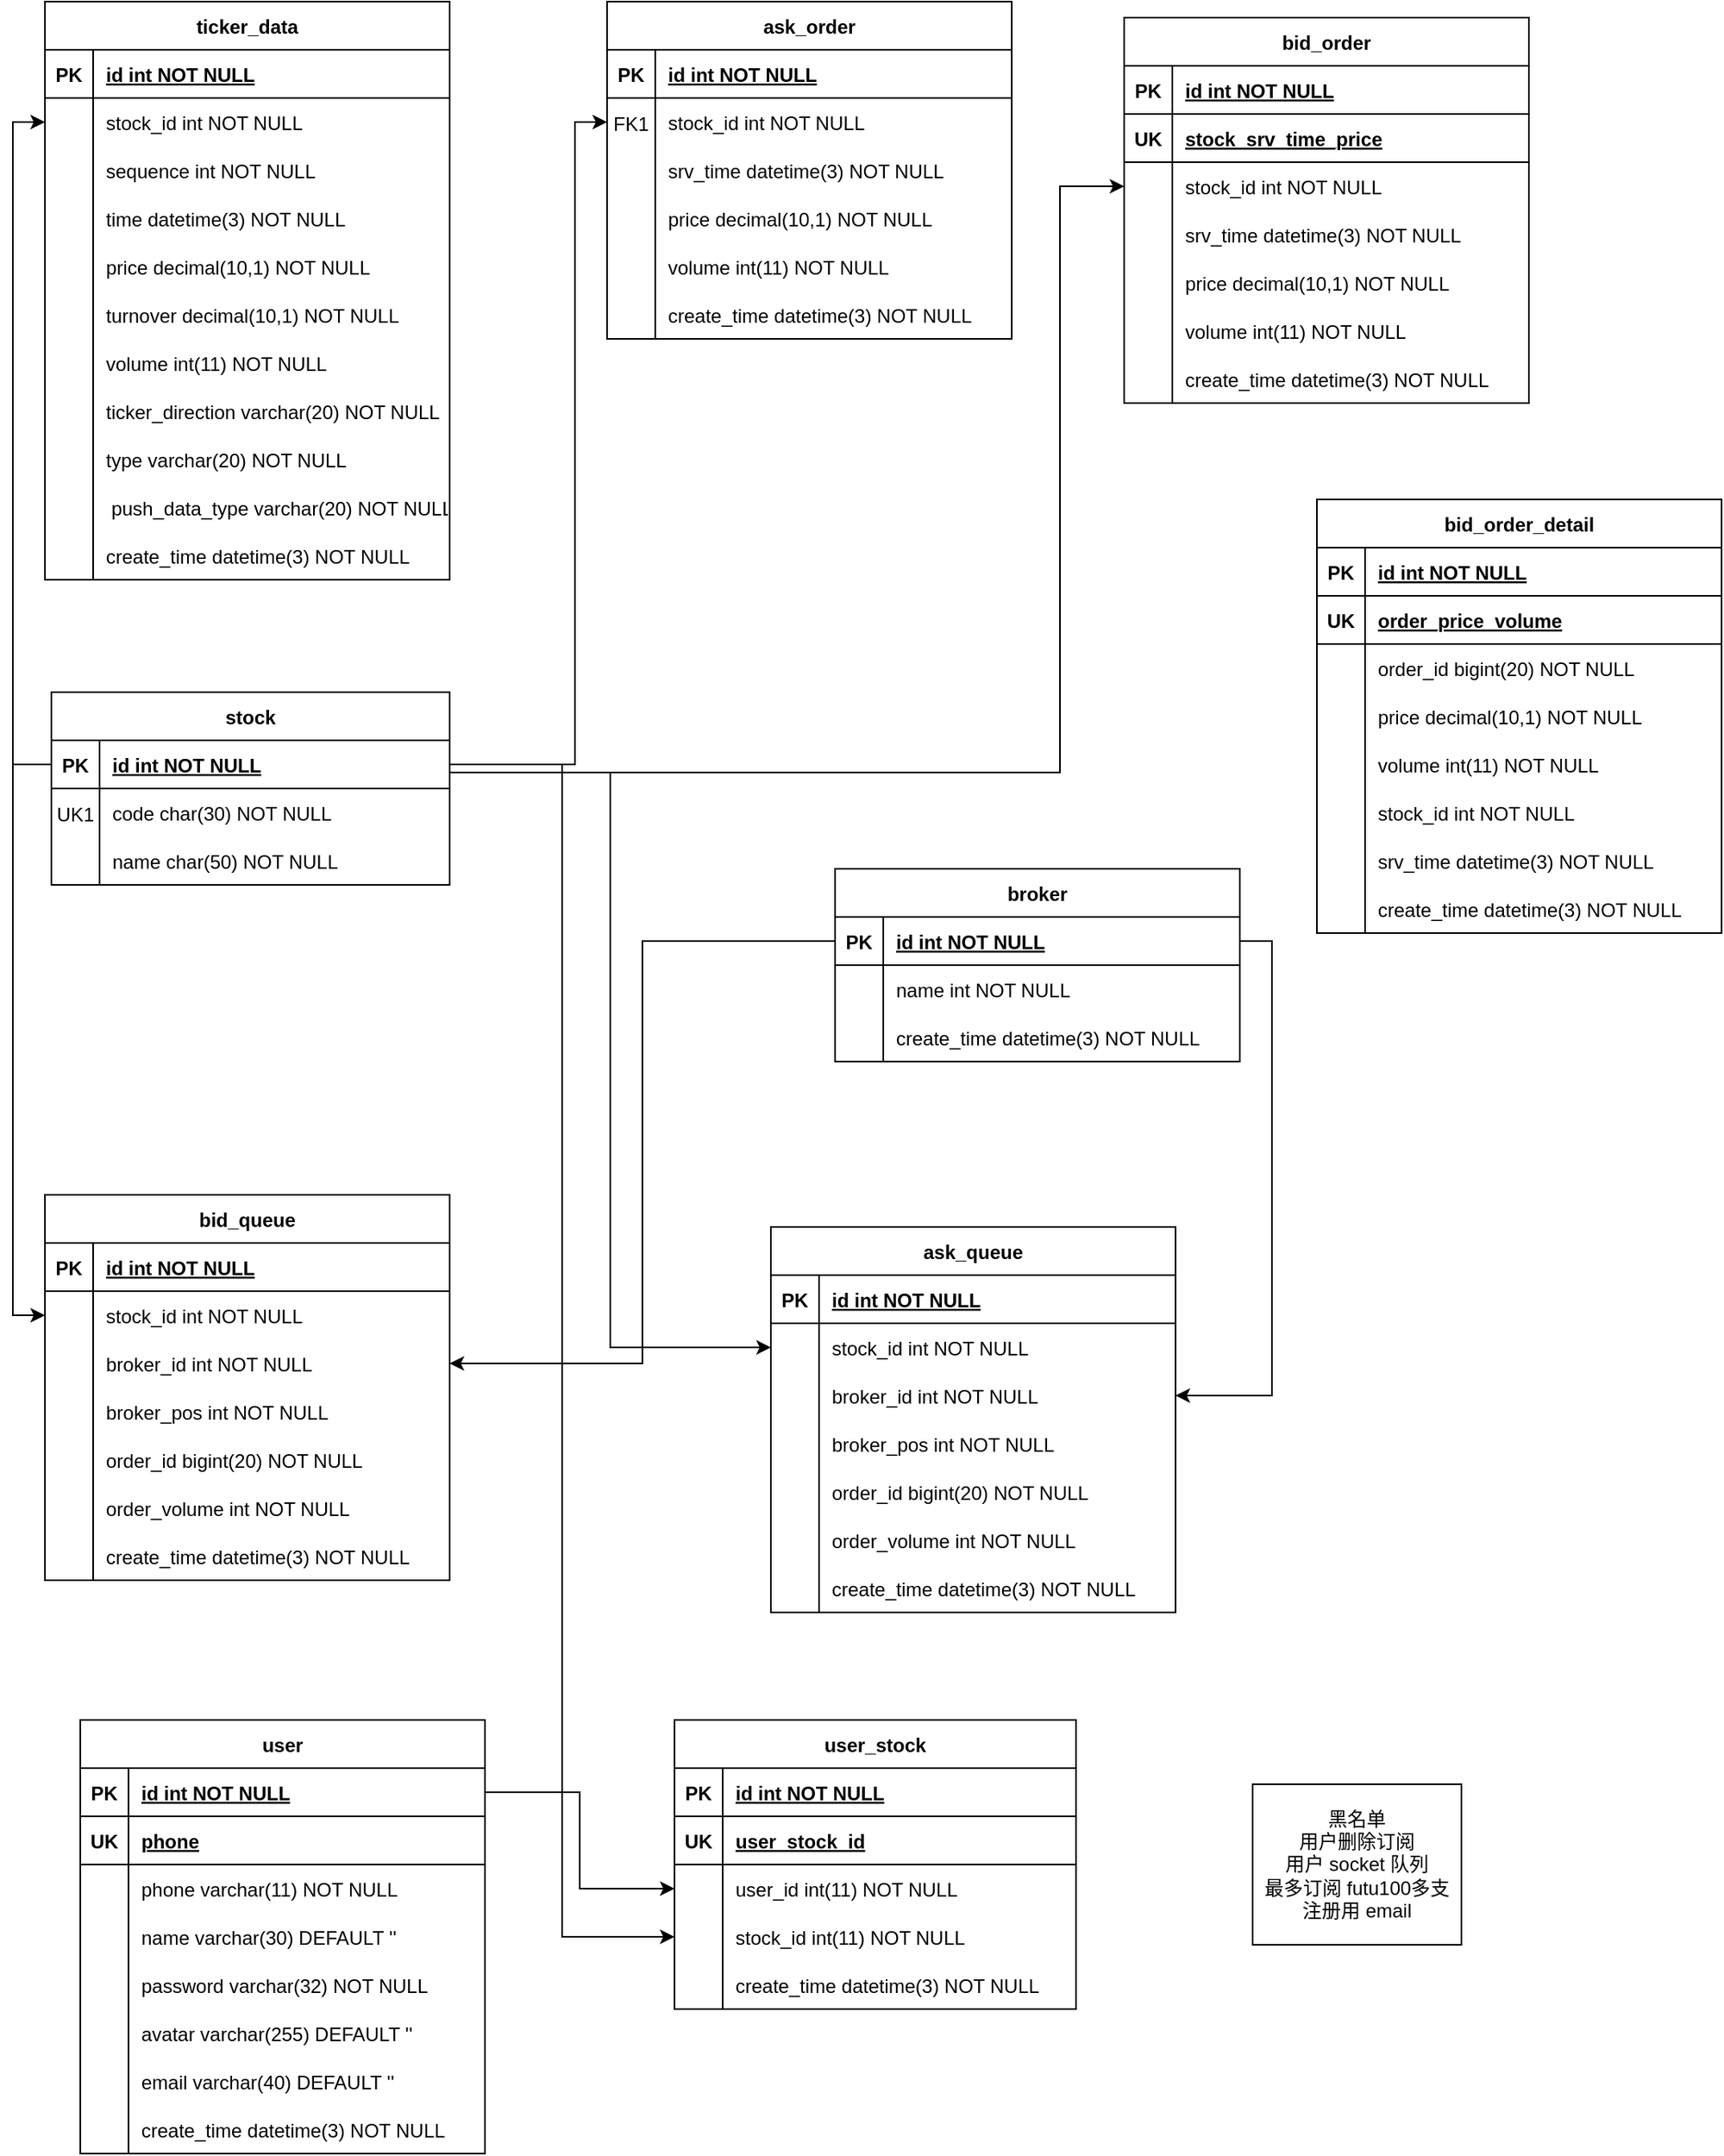 <mxfile version="20.3.7" type="github">
  <diagram id="R2lEEEUBdFMjLlhIrx00" name="Page-1">
    <mxGraphModel dx="1116" dy="621" grid="1" gridSize="10" guides="1" tooltips="1" connect="1" arrows="1" fold="1" page="1" pageScale="1" pageWidth="1200" pageHeight="1920" math="0" shadow="0" extFonts="Permanent Marker^https://fonts.googleapis.com/css?family=Permanent+Marker">
      <root>
        <mxCell id="0" />
        <mxCell id="1" parent="0" />
        <mxCell id="vPbFiJ_FMfd-app0Vi9e-17" value="ask_order" style="shape=table;startSize=30;container=1;collapsible=1;childLayout=tableLayout;fixedRows=1;rowLines=0;fontStyle=1;align=center;resizeLast=1;" parent="1" vertex="1">
          <mxGeometry x="498" y="30" width="252" height="210" as="geometry" />
        </mxCell>
        <mxCell id="vPbFiJ_FMfd-app0Vi9e-18" value="" style="shape=partialRectangle;collapsible=0;dropTarget=0;pointerEvents=0;fillColor=none;points=[[0,0.5],[1,0.5]];portConstraint=eastwest;top=0;left=0;right=0;bottom=1;" parent="vPbFiJ_FMfd-app0Vi9e-17" vertex="1">
          <mxGeometry y="30" width="252" height="30" as="geometry" />
        </mxCell>
        <mxCell id="vPbFiJ_FMfd-app0Vi9e-19" value="PK" style="shape=partialRectangle;overflow=hidden;connectable=0;fillColor=none;top=0;left=0;bottom=0;right=0;fontStyle=1;" parent="vPbFiJ_FMfd-app0Vi9e-18" vertex="1">
          <mxGeometry width="30" height="30" as="geometry">
            <mxRectangle width="30" height="30" as="alternateBounds" />
          </mxGeometry>
        </mxCell>
        <mxCell id="vPbFiJ_FMfd-app0Vi9e-20" value="id int NOT NULL " style="shape=partialRectangle;overflow=hidden;connectable=0;fillColor=none;top=0;left=0;bottom=0;right=0;align=left;spacingLeft=6;fontStyle=5;" parent="vPbFiJ_FMfd-app0Vi9e-18" vertex="1">
          <mxGeometry x="30" width="222" height="30" as="geometry">
            <mxRectangle width="222" height="30" as="alternateBounds" />
          </mxGeometry>
        </mxCell>
        <mxCell id="vPbFiJ_FMfd-app0Vi9e-21" value="" style="shape=partialRectangle;collapsible=0;dropTarget=0;pointerEvents=0;fillColor=none;points=[[0,0.5],[1,0.5]];portConstraint=eastwest;top=0;left=0;right=0;bottom=0;" parent="vPbFiJ_FMfd-app0Vi9e-17" vertex="1">
          <mxGeometry y="60" width="252" height="30" as="geometry" />
        </mxCell>
        <mxCell id="vPbFiJ_FMfd-app0Vi9e-22" value="" style="shape=partialRectangle;overflow=hidden;connectable=0;fillColor=none;top=0;left=0;bottom=0;right=0;" parent="vPbFiJ_FMfd-app0Vi9e-21" vertex="1">
          <mxGeometry width="30" height="30" as="geometry">
            <mxRectangle width="30" height="30" as="alternateBounds" />
          </mxGeometry>
        </mxCell>
        <mxCell id="vPbFiJ_FMfd-app0Vi9e-23" value="stock_id int NOT NULL" style="shape=partialRectangle;overflow=hidden;connectable=0;fillColor=none;top=0;left=0;bottom=0;right=0;align=left;spacingLeft=6;" parent="vPbFiJ_FMfd-app0Vi9e-21" vertex="1">
          <mxGeometry x="30" width="222" height="30" as="geometry">
            <mxRectangle width="222" height="30" as="alternateBounds" />
          </mxGeometry>
        </mxCell>
        <mxCell id="vPbFiJ_FMfd-app0Vi9e-76" value="" style="shape=partialRectangle;collapsible=0;dropTarget=0;pointerEvents=0;fillColor=none;points=[[0,0.5],[1,0.5]];portConstraint=eastwest;top=0;left=0;right=0;bottom=0;" parent="vPbFiJ_FMfd-app0Vi9e-17" vertex="1">
          <mxGeometry y="90" width="252" height="30" as="geometry" />
        </mxCell>
        <mxCell id="vPbFiJ_FMfd-app0Vi9e-77" value="" style="shape=partialRectangle;overflow=hidden;connectable=0;fillColor=none;top=0;left=0;bottom=0;right=0;" parent="vPbFiJ_FMfd-app0Vi9e-76" vertex="1">
          <mxGeometry width="30" height="30" as="geometry">
            <mxRectangle width="30" height="30" as="alternateBounds" />
          </mxGeometry>
        </mxCell>
        <mxCell id="vPbFiJ_FMfd-app0Vi9e-78" value="srv_time datetime(3) NOT NULL" style="shape=partialRectangle;overflow=hidden;connectable=0;fillColor=none;top=0;left=0;bottom=0;right=0;align=left;spacingLeft=6;" parent="vPbFiJ_FMfd-app0Vi9e-76" vertex="1">
          <mxGeometry x="30" width="222" height="30" as="geometry">
            <mxRectangle width="222" height="30" as="alternateBounds" />
          </mxGeometry>
        </mxCell>
        <mxCell id="vPbFiJ_FMfd-app0Vi9e-79" value="" style="shape=partialRectangle;collapsible=0;dropTarget=0;pointerEvents=0;fillColor=none;points=[[0,0.5],[1,0.5]];portConstraint=eastwest;top=0;left=0;right=0;bottom=0;" parent="vPbFiJ_FMfd-app0Vi9e-17" vertex="1">
          <mxGeometry y="120" width="252" height="30" as="geometry" />
        </mxCell>
        <mxCell id="vPbFiJ_FMfd-app0Vi9e-80" value="" style="shape=partialRectangle;overflow=hidden;connectable=0;fillColor=none;top=0;left=0;bottom=0;right=0;" parent="vPbFiJ_FMfd-app0Vi9e-79" vertex="1">
          <mxGeometry width="30" height="30" as="geometry">
            <mxRectangle width="30" height="30" as="alternateBounds" />
          </mxGeometry>
        </mxCell>
        <mxCell id="vPbFiJ_FMfd-app0Vi9e-81" value="price decimal(10,1) NOT NULL" style="shape=partialRectangle;overflow=hidden;connectable=0;fillColor=none;top=0;left=0;bottom=0;right=0;align=left;spacingLeft=6;" parent="vPbFiJ_FMfd-app0Vi9e-79" vertex="1">
          <mxGeometry x="30" width="222" height="30" as="geometry">
            <mxRectangle width="222" height="30" as="alternateBounds" />
          </mxGeometry>
        </mxCell>
        <mxCell id="vPbFiJ_FMfd-app0Vi9e-82" value="" style="shape=partialRectangle;collapsible=0;dropTarget=0;pointerEvents=0;fillColor=none;points=[[0,0.5],[1,0.5]];portConstraint=eastwest;top=0;left=0;right=0;bottom=0;" parent="vPbFiJ_FMfd-app0Vi9e-17" vertex="1">
          <mxGeometry y="150" width="252" height="30" as="geometry" />
        </mxCell>
        <mxCell id="vPbFiJ_FMfd-app0Vi9e-83" value="" style="shape=partialRectangle;overflow=hidden;connectable=0;fillColor=none;top=0;left=0;bottom=0;right=0;" parent="vPbFiJ_FMfd-app0Vi9e-82" vertex="1">
          <mxGeometry width="30" height="30" as="geometry">
            <mxRectangle width="30" height="30" as="alternateBounds" />
          </mxGeometry>
        </mxCell>
        <mxCell id="vPbFiJ_FMfd-app0Vi9e-84" value="volume int(11) NOT NULL" style="shape=partialRectangle;overflow=hidden;connectable=0;fillColor=none;top=0;left=0;bottom=0;right=0;align=left;spacingLeft=6;" parent="vPbFiJ_FMfd-app0Vi9e-82" vertex="1">
          <mxGeometry x="30" width="222" height="30" as="geometry">
            <mxRectangle width="222" height="30" as="alternateBounds" />
          </mxGeometry>
        </mxCell>
        <mxCell id="vPbFiJ_FMfd-app0Vi9e-85" value="" style="shape=partialRectangle;collapsible=0;dropTarget=0;pointerEvents=0;fillColor=none;points=[[0,0.5],[1,0.5]];portConstraint=eastwest;top=0;left=0;right=0;bottom=0;" parent="vPbFiJ_FMfd-app0Vi9e-17" vertex="1">
          <mxGeometry y="180" width="252" height="30" as="geometry" />
        </mxCell>
        <mxCell id="vPbFiJ_FMfd-app0Vi9e-86" value="" style="shape=partialRectangle;overflow=hidden;connectable=0;fillColor=none;top=0;left=0;bottom=0;right=0;" parent="vPbFiJ_FMfd-app0Vi9e-85" vertex="1">
          <mxGeometry width="30" height="30" as="geometry">
            <mxRectangle width="30" height="30" as="alternateBounds" />
          </mxGeometry>
        </mxCell>
        <mxCell id="vPbFiJ_FMfd-app0Vi9e-87" value="create_time datetime(3) NOT NULL " style="shape=partialRectangle;overflow=hidden;connectable=0;fillColor=none;top=0;left=0;bottom=0;right=0;align=left;spacingLeft=6;" parent="vPbFiJ_FMfd-app0Vi9e-85" vertex="1">
          <mxGeometry x="30" width="222" height="30" as="geometry">
            <mxRectangle width="222" height="30" as="alternateBounds" />
          </mxGeometry>
        </mxCell>
        <mxCell id="vPbFiJ_FMfd-app0Vi9e-32" value="stock" style="shape=table;startSize=30;container=1;collapsible=1;childLayout=tableLayout;fixedRows=1;rowLines=0;fontStyle=1;align=center;resizeLast=1;" parent="1" vertex="1">
          <mxGeometry x="152" y="460" width="248" height="120" as="geometry" />
        </mxCell>
        <mxCell id="vPbFiJ_FMfd-app0Vi9e-33" value="" style="shape=partialRectangle;collapsible=0;dropTarget=0;pointerEvents=0;fillColor=none;points=[[0,0.5],[1,0.5]];portConstraint=eastwest;top=0;left=0;right=0;bottom=1;" parent="vPbFiJ_FMfd-app0Vi9e-32" vertex="1">
          <mxGeometry y="30" width="248" height="30" as="geometry" />
        </mxCell>
        <mxCell id="vPbFiJ_FMfd-app0Vi9e-34" value="PK" style="shape=partialRectangle;overflow=hidden;connectable=0;fillColor=none;top=0;left=0;bottom=0;right=0;fontStyle=1;" parent="vPbFiJ_FMfd-app0Vi9e-33" vertex="1">
          <mxGeometry width="30" height="30" as="geometry">
            <mxRectangle width="30" height="30" as="alternateBounds" />
          </mxGeometry>
        </mxCell>
        <mxCell id="vPbFiJ_FMfd-app0Vi9e-35" value="id int NOT NULL " style="shape=partialRectangle;overflow=hidden;connectable=0;fillColor=none;top=0;left=0;bottom=0;right=0;align=left;spacingLeft=6;fontStyle=5;" parent="vPbFiJ_FMfd-app0Vi9e-33" vertex="1">
          <mxGeometry x="30" width="218" height="30" as="geometry">
            <mxRectangle width="218" height="30" as="alternateBounds" />
          </mxGeometry>
        </mxCell>
        <mxCell id="vPbFiJ_FMfd-app0Vi9e-36" value="" style="shape=partialRectangle;collapsible=0;dropTarget=0;pointerEvents=0;fillColor=none;points=[[0,0.5],[1,0.5]];portConstraint=eastwest;top=0;left=0;right=0;bottom=0;" parent="vPbFiJ_FMfd-app0Vi9e-32" vertex="1">
          <mxGeometry y="60" width="248" height="30" as="geometry" />
        </mxCell>
        <mxCell id="vPbFiJ_FMfd-app0Vi9e-37" value="" style="shape=partialRectangle;overflow=hidden;connectable=0;fillColor=none;top=0;left=0;bottom=0;right=0;" parent="vPbFiJ_FMfd-app0Vi9e-36" vertex="1">
          <mxGeometry width="30" height="30" as="geometry">
            <mxRectangle width="30" height="30" as="alternateBounds" />
          </mxGeometry>
        </mxCell>
        <mxCell id="vPbFiJ_FMfd-app0Vi9e-38" value="code char(30) NOT NULL" style="shape=partialRectangle;overflow=hidden;connectable=0;fillColor=none;top=0;left=0;bottom=0;right=0;align=left;spacingLeft=6;" parent="vPbFiJ_FMfd-app0Vi9e-36" vertex="1">
          <mxGeometry x="30" width="218" height="30" as="geometry">
            <mxRectangle width="218" height="30" as="alternateBounds" />
          </mxGeometry>
        </mxCell>
        <mxCell id="vPbFiJ_FMfd-app0Vi9e-126" value="" style="shape=partialRectangle;collapsible=0;dropTarget=0;pointerEvents=0;fillColor=none;points=[[0,0.5],[1,0.5]];portConstraint=eastwest;top=0;left=0;right=0;bottom=0;" parent="vPbFiJ_FMfd-app0Vi9e-32" vertex="1">
          <mxGeometry y="90" width="248" height="30" as="geometry" />
        </mxCell>
        <mxCell id="vPbFiJ_FMfd-app0Vi9e-127" value="" style="shape=partialRectangle;overflow=hidden;connectable=0;fillColor=none;top=0;left=0;bottom=0;right=0;" parent="vPbFiJ_FMfd-app0Vi9e-126" vertex="1">
          <mxGeometry width="30" height="30" as="geometry">
            <mxRectangle width="30" height="30" as="alternateBounds" />
          </mxGeometry>
        </mxCell>
        <mxCell id="vPbFiJ_FMfd-app0Vi9e-128" value="name char(50) NOT NULL" style="shape=partialRectangle;overflow=hidden;connectable=0;fillColor=none;top=0;left=0;bottom=0;right=0;align=left;spacingLeft=6;" parent="vPbFiJ_FMfd-app0Vi9e-126" vertex="1">
          <mxGeometry x="30" width="218" height="30" as="geometry">
            <mxRectangle width="218" height="30" as="alternateBounds" />
          </mxGeometry>
        </mxCell>
        <mxCell id="vPbFiJ_FMfd-app0Vi9e-39" value="UK1" style="shape=partialRectangle;overflow=hidden;connectable=0;fillColor=none;top=0;left=0;bottom=0;right=0;" parent="1" vertex="1">
          <mxGeometry x="152" y="520.5" width="30" height="30" as="geometry" />
        </mxCell>
        <mxCell id="vPbFiJ_FMfd-app0Vi9e-44" value="FK1" style="shape=partialRectangle;overflow=hidden;connectable=0;fillColor=none;top=0;left=0;bottom=0;right=0;" parent="1" vertex="1">
          <mxGeometry x="498" y="90.5" width="30" height="30" as="geometry">
            <mxRectangle width="30" height="30" as="alternateBounds" />
          </mxGeometry>
        </mxCell>
        <mxCell id="vPbFiJ_FMfd-app0Vi9e-91" value="bid_order" style="shape=table;startSize=30;container=1;collapsible=1;childLayout=tableLayout;fixedRows=1;rowLines=0;fontStyle=1;align=center;resizeLast=1;" parent="1" vertex="1">
          <mxGeometry x="820" y="40" width="252" height="240" as="geometry" />
        </mxCell>
        <mxCell id="vPbFiJ_FMfd-app0Vi9e-92" value="" style="shape=partialRectangle;collapsible=0;dropTarget=0;pointerEvents=0;fillColor=none;points=[[0,0.5],[1,0.5]];portConstraint=eastwest;top=0;left=0;right=0;bottom=1;" parent="vPbFiJ_FMfd-app0Vi9e-91" vertex="1">
          <mxGeometry y="30" width="252" height="30" as="geometry" />
        </mxCell>
        <mxCell id="vPbFiJ_FMfd-app0Vi9e-93" value="PK" style="shape=partialRectangle;overflow=hidden;connectable=0;fillColor=none;top=0;left=0;bottom=0;right=0;fontStyle=1;" parent="vPbFiJ_FMfd-app0Vi9e-92" vertex="1">
          <mxGeometry width="30" height="30" as="geometry">
            <mxRectangle width="30" height="30" as="alternateBounds" />
          </mxGeometry>
        </mxCell>
        <mxCell id="vPbFiJ_FMfd-app0Vi9e-94" value="id int NOT NULL " style="shape=partialRectangle;overflow=hidden;connectable=0;fillColor=none;top=0;left=0;bottom=0;right=0;align=left;spacingLeft=6;fontStyle=5;" parent="vPbFiJ_FMfd-app0Vi9e-92" vertex="1">
          <mxGeometry x="30" width="222" height="30" as="geometry">
            <mxRectangle width="222" height="30" as="alternateBounds" />
          </mxGeometry>
        </mxCell>
        <mxCell id="vPbFiJ_FMfd-app0Vi9e-283" value="" style="shape=partialRectangle;collapsible=0;dropTarget=0;pointerEvents=0;fillColor=none;points=[[0,0.5],[1,0.5]];portConstraint=eastwest;top=0;left=0;right=0;bottom=1;" parent="vPbFiJ_FMfd-app0Vi9e-91" vertex="1">
          <mxGeometry y="60" width="252" height="30" as="geometry" />
        </mxCell>
        <mxCell id="vPbFiJ_FMfd-app0Vi9e-284" value="" style="shape=partialRectangle;overflow=hidden;connectable=0;fillColor=none;top=0;left=0;bottom=0;right=0;fontStyle=1;" parent="vPbFiJ_FMfd-app0Vi9e-283" vertex="1">
          <mxGeometry width="30" height="30" as="geometry">
            <mxRectangle width="30" height="30" as="alternateBounds" />
          </mxGeometry>
        </mxCell>
        <mxCell id="vPbFiJ_FMfd-app0Vi9e-285" value="stock_srv_time_price" style="shape=partialRectangle;overflow=hidden;connectable=0;fillColor=none;top=0;left=0;bottom=0;right=0;align=left;spacingLeft=6;fontStyle=5;" parent="vPbFiJ_FMfd-app0Vi9e-283" vertex="1">
          <mxGeometry x="30" width="222" height="30" as="geometry">
            <mxRectangle width="222" height="30" as="alternateBounds" />
          </mxGeometry>
        </mxCell>
        <mxCell id="vPbFiJ_FMfd-app0Vi9e-95" value="" style="shape=partialRectangle;collapsible=0;dropTarget=0;pointerEvents=0;fillColor=none;points=[[0,0.5],[1,0.5]];portConstraint=eastwest;top=0;left=0;right=0;bottom=0;" parent="vPbFiJ_FMfd-app0Vi9e-91" vertex="1">
          <mxGeometry y="90" width="252" height="30" as="geometry" />
        </mxCell>
        <mxCell id="vPbFiJ_FMfd-app0Vi9e-96" value="" style="shape=partialRectangle;overflow=hidden;connectable=0;fillColor=none;top=0;left=0;bottom=0;right=0;" parent="vPbFiJ_FMfd-app0Vi9e-95" vertex="1">
          <mxGeometry width="30" height="30" as="geometry">
            <mxRectangle width="30" height="30" as="alternateBounds" />
          </mxGeometry>
        </mxCell>
        <mxCell id="vPbFiJ_FMfd-app0Vi9e-97" value="stock_id int NOT NULL" style="shape=partialRectangle;overflow=hidden;connectable=0;fillColor=none;top=0;left=0;bottom=0;right=0;align=left;spacingLeft=6;" parent="vPbFiJ_FMfd-app0Vi9e-95" vertex="1">
          <mxGeometry x="30" width="222" height="30" as="geometry">
            <mxRectangle width="222" height="30" as="alternateBounds" />
          </mxGeometry>
        </mxCell>
        <mxCell id="vPbFiJ_FMfd-app0Vi9e-98" value="" style="shape=partialRectangle;collapsible=0;dropTarget=0;pointerEvents=0;fillColor=none;points=[[0,0.5],[1,0.5]];portConstraint=eastwest;top=0;left=0;right=0;bottom=0;" parent="vPbFiJ_FMfd-app0Vi9e-91" vertex="1">
          <mxGeometry y="120" width="252" height="30" as="geometry" />
        </mxCell>
        <mxCell id="vPbFiJ_FMfd-app0Vi9e-99" value="" style="shape=partialRectangle;overflow=hidden;connectable=0;fillColor=none;top=0;left=0;bottom=0;right=0;" parent="vPbFiJ_FMfd-app0Vi9e-98" vertex="1">
          <mxGeometry width="30" height="30" as="geometry">
            <mxRectangle width="30" height="30" as="alternateBounds" />
          </mxGeometry>
        </mxCell>
        <mxCell id="vPbFiJ_FMfd-app0Vi9e-100" value="srv_time datetime(3) NOT NULL" style="shape=partialRectangle;overflow=hidden;connectable=0;fillColor=none;top=0;left=0;bottom=0;right=0;align=left;spacingLeft=6;" parent="vPbFiJ_FMfd-app0Vi9e-98" vertex="1">
          <mxGeometry x="30" width="222" height="30" as="geometry">
            <mxRectangle width="222" height="30" as="alternateBounds" />
          </mxGeometry>
        </mxCell>
        <mxCell id="vPbFiJ_FMfd-app0Vi9e-101" value="" style="shape=partialRectangle;collapsible=0;dropTarget=0;pointerEvents=0;fillColor=none;points=[[0,0.5],[1,0.5]];portConstraint=eastwest;top=0;left=0;right=0;bottom=0;" parent="vPbFiJ_FMfd-app0Vi9e-91" vertex="1">
          <mxGeometry y="150" width="252" height="30" as="geometry" />
        </mxCell>
        <mxCell id="vPbFiJ_FMfd-app0Vi9e-102" value="" style="shape=partialRectangle;overflow=hidden;connectable=0;fillColor=none;top=0;left=0;bottom=0;right=0;" parent="vPbFiJ_FMfd-app0Vi9e-101" vertex="1">
          <mxGeometry width="30" height="30" as="geometry">
            <mxRectangle width="30" height="30" as="alternateBounds" />
          </mxGeometry>
        </mxCell>
        <mxCell id="vPbFiJ_FMfd-app0Vi9e-103" value="price decimal(10,1) NOT NULL" style="shape=partialRectangle;overflow=hidden;connectable=0;fillColor=none;top=0;left=0;bottom=0;right=0;align=left;spacingLeft=6;" parent="vPbFiJ_FMfd-app0Vi9e-101" vertex="1">
          <mxGeometry x="30" width="222" height="30" as="geometry">
            <mxRectangle width="222" height="30" as="alternateBounds" />
          </mxGeometry>
        </mxCell>
        <mxCell id="vPbFiJ_FMfd-app0Vi9e-104" value="" style="shape=partialRectangle;collapsible=0;dropTarget=0;pointerEvents=0;fillColor=none;points=[[0,0.5],[1,0.5]];portConstraint=eastwest;top=0;left=0;right=0;bottom=0;" parent="vPbFiJ_FMfd-app0Vi9e-91" vertex="1">
          <mxGeometry y="180" width="252" height="30" as="geometry" />
        </mxCell>
        <mxCell id="vPbFiJ_FMfd-app0Vi9e-105" value="" style="shape=partialRectangle;overflow=hidden;connectable=0;fillColor=none;top=0;left=0;bottom=0;right=0;" parent="vPbFiJ_FMfd-app0Vi9e-104" vertex="1">
          <mxGeometry width="30" height="30" as="geometry">
            <mxRectangle width="30" height="30" as="alternateBounds" />
          </mxGeometry>
        </mxCell>
        <mxCell id="vPbFiJ_FMfd-app0Vi9e-106" value="volume int(11) NOT NULL" style="shape=partialRectangle;overflow=hidden;connectable=0;fillColor=none;top=0;left=0;bottom=0;right=0;align=left;spacingLeft=6;" parent="vPbFiJ_FMfd-app0Vi9e-104" vertex="1">
          <mxGeometry x="30" width="222" height="30" as="geometry">
            <mxRectangle width="222" height="30" as="alternateBounds" />
          </mxGeometry>
        </mxCell>
        <mxCell id="vPbFiJ_FMfd-app0Vi9e-107" value="" style="shape=partialRectangle;collapsible=0;dropTarget=0;pointerEvents=0;fillColor=none;points=[[0,0.5],[1,0.5]];portConstraint=eastwest;top=0;left=0;right=0;bottom=0;" parent="vPbFiJ_FMfd-app0Vi9e-91" vertex="1">
          <mxGeometry y="210" width="252" height="30" as="geometry" />
        </mxCell>
        <mxCell id="vPbFiJ_FMfd-app0Vi9e-108" value="" style="shape=partialRectangle;overflow=hidden;connectable=0;fillColor=none;top=0;left=0;bottom=0;right=0;" parent="vPbFiJ_FMfd-app0Vi9e-107" vertex="1">
          <mxGeometry width="30" height="30" as="geometry">
            <mxRectangle width="30" height="30" as="alternateBounds" />
          </mxGeometry>
        </mxCell>
        <mxCell id="vPbFiJ_FMfd-app0Vi9e-109" value="create_time datetime(3) NOT NULL " style="shape=partialRectangle;overflow=hidden;connectable=0;fillColor=none;top=0;left=0;bottom=0;right=0;align=left;spacingLeft=6;" parent="vPbFiJ_FMfd-app0Vi9e-107" vertex="1">
          <mxGeometry x="30" width="222" height="30" as="geometry">
            <mxRectangle width="222" height="30" as="alternateBounds" />
          </mxGeometry>
        </mxCell>
        <mxCell id="vPbFiJ_FMfd-app0Vi9e-129" value="ticker_data" style="shape=table;startSize=30;container=1;collapsible=1;childLayout=tableLayout;fixedRows=1;rowLines=0;fontStyle=1;align=center;resizeLast=1;" parent="1" vertex="1">
          <mxGeometry x="148" y="30" width="252" height="360" as="geometry" />
        </mxCell>
        <mxCell id="vPbFiJ_FMfd-app0Vi9e-130" value="" style="shape=partialRectangle;collapsible=0;dropTarget=0;pointerEvents=0;fillColor=none;points=[[0,0.5],[1,0.5]];portConstraint=eastwest;top=0;left=0;right=0;bottom=1;" parent="vPbFiJ_FMfd-app0Vi9e-129" vertex="1">
          <mxGeometry y="30" width="252" height="30" as="geometry" />
        </mxCell>
        <mxCell id="vPbFiJ_FMfd-app0Vi9e-131" value="PK" style="shape=partialRectangle;overflow=hidden;connectable=0;fillColor=none;top=0;left=0;bottom=0;right=0;fontStyle=1;" parent="vPbFiJ_FMfd-app0Vi9e-130" vertex="1">
          <mxGeometry width="30" height="30" as="geometry">
            <mxRectangle width="30" height="30" as="alternateBounds" />
          </mxGeometry>
        </mxCell>
        <mxCell id="vPbFiJ_FMfd-app0Vi9e-132" value="id int NOT NULL " style="shape=partialRectangle;overflow=hidden;connectable=0;fillColor=none;top=0;left=0;bottom=0;right=0;align=left;spacingLeft=6;fontStyle=5;" parent="vPbFiJ_FMfd-app0Vi9e-130" vertex="1">
          <mxGeometry x="30" width="222" height="30" as="geometry">
            <mxRectangle width="222" height="30" as="alternateBounds" />
          </mxGeometry>
        </mxCell>
        <mxCell id="vPbFiJ_FMfd-app0Vi9e-133" value="" style="shape=partialRectangle;collapsible=0;dropTarget=0;pointerEvents=0;fillColor=none;points=[[0,0.5],[1,0.5]];portConstraint=eastwest;top=0;left=0;right=0;bottom=0;" parent="vPbFiJ_FMfd-app0Vi9e-129" vertex="1">
          <mxGeometry y="60" width="252" height="30" as="geometry" />
        </mxCell>
        <mxCell id="vPbFiJ_FMfd-app0Vi9e-134" value="" style="shape=partialRectangle;overflow=hidden;connectable=0;fillColor=none;top=0;left=0;bottom=0;right=0;" parent="vPbFiJ_FMfd-app0Vi9e-133" vertex="1">
          <mxGeometry width="30" height="30" as="geometry">
            <mxRectangle width="30" height="30" as="alternateBounds" />
          </mxGeometry>
        </mxCell>
        <mxCell id="vPbFiJ_FMfd-app0Vi9e-135" value="stock_id int NOT NULL" style="shape=partialRectangle;overflow=hidden;connectable=0;fillColor=none;top=0;left=0;bottom=0;right=0;align=left;spacingLeft=6;" parent="vPbFiJ_FMfd-app0Vi9e-133" vertex="1">
          <mxGeometry x="30" width="222" height="30" as="geometry">
            <mxRectangle width="222" height="30" as="alternateBounds" />
          </mxGeometry>
        </mxCell>
        <mxCell id="vPbFiJ_FMfd-app0Vi9e-136" value="" style="shape=partialRectangle;collapsible=0;dropTarget=0;pointerEvents=0;fillColor=none;points=[[0,0.5],[1,0.5]];portConstraint=eastwest;top=0;left=0;right=0;bottom=0;" parent="vPbFiJ_FMfd-app0Vi9e-129" vertex="1">
          <mxGeometry y="90" width="252" height="30" as="geometry" />
        </mxCell>
        <mxCell id="vPbFiJ_FMfd-app0Vi9e-137" value="" style="shape=partialRectangle;overflow=hidden;connectable=0;fillColor=none;top=0;left=0;bottom=0;right=0;" parent="vPbFiJ_FMfd-app0Vi9e-136" vertex="1">
          <mxGeometry width="30" height="30" as="geometry">
            <mxRectangle width="30" height="30" as="alternateBounds" />
          </mxGeometry>
        </mxCell>
        <mxCell id="vPbFiJ_FMfd-app0Vi9e-138" value="sequence int NOT NULL" style="shape=partialRectangle;overflow=hidden;connectable=0;fillColor=none;top=0;left=0;bottom=0;right=0;align=left;spacingLeft=6;" parent="vPbFiJ_FMfd-app0Vi9e-136" vertex="1">
          <mxGeometry x="30" width="222" height="30" as="geometry">
            <mxRectangle width="222" height="30" as="alternateBounds" />
          </mxGeometry>
        </mxCell>
        <mxCell id="vPbFiJ_FMfd-app0Vi9e-153" value="" style="shape=partialRectangle;collapsible=0;dropTarget=0;pointerEvents=0;fillColor=none;points=[[0,0.5],[1,0.5]];portConstraint=eastwest;top=0;left=0;right=0;bottom=0;" parent="vPbFiJ_FMfd-app0Vi9e-129" vertex="1">
          <mxGeometry y="120" width="252" height="30" as="geometry" />
        </mxCell>
        <mxCell id="vPbFiJ_FMfd-app0Vi9e-154" value="" style="shape=partialRectangle;overflow=hidden;connectable=0;fillColor=none;top=0;left=0;bottom=0;right=0;" parent="vPbFiJ_FMfd-app0Vi9e-153" vertex="1">
          <mxGeometry width="30" height="30" as="geometry">
            <mxRectangle width="30" height="30" as="alternateBounds" />
          </mxGeometry>
        </mxCell>
        <mxCell id="vPbFiJ_FMfd-app0Vi9e-155" value="time datetime(3) NOT NULL " style="shape=partialRectangle;overflow=hidden;connectable=0;fillColor=none;top=0;left=0;bottom=0;right=0;align=left;spacingLeft=6;" parent="vPbFiJ_FMfd-app0Vi9e-153" vertex="1">
          <mxGeometry x="30" width="222" height="30" as="geometry">
            <mxRectangle width="222" height="30" as="alternateBounds" />
          </mxGeometry>
        </mxCell>
        <mxCell id="vPbFiJ_FMfd-app0Vi9e-139" value="" style="shape=partialRectangle;collapsible=0;dropTarget=0;pointerEvents=0;fillColor=none;points=[[0,0.5],[1,0.5]];portConstraint=eastwest;top=0;left=0;right=0;bottom=0;" parent="vPbFiJ_FMfd-app0Vi9e-129" vertex="1">
          <mxGeometry y="150" width="252" height="30" as="geometry" />
        </mxCell>
        <mxCell id="vPbFiJ_FMfd-app0Vi9e-140" value="" style="shape=partialRectangle;overflow=hidden;connectable=0;fillColor=none;top=0;left=0;bottom=0;right=0;" parent="vPbFiJ_FMfd-app0Vi9e-139" vertex="1">
          <mxGeometry width="30" height="30" as="geometry">
            <mxRectangle width="30" height="30" as="alternateBounds" />
          </mxGeometry>
        </mxCell>
        <mxCell id="vPbFiJ_FMfd-app0Vi9e-141" value="price decimal(10,1) NOT NULL" style="shape=partialRectangle;overflow=hidden;connectable=0;fillColor=none;top=0;left=0;bottom=0;right=0;align=left;spacingLeft=6;" parent="vPbFiJ_FMfd-app0Vi9e-139" vertex="1">
          <mxGeometry x="30" width="222" height="30" as="geometry">
            <mxRectangle width="222" height="30" as="alternateBounds" />
          </mxGeometry>
        </mxCell>
        <mxCell id="vPbFiJ_FMfd-app0Vi9e-156" value="" style="shape=partialRectangle;collapsible=0;dropTarget=0;pointerEvents=0;fillColor=none;points=[[0,0.5],[1,0.5]];portConstraint=eastwest;top=0;left=0;right=0;bottom=0;" parent="vPbFiJ_FMfd-app0Vi9e-129" vertex="1">
          <mxGeometry y="180" width="252" height="30" as="geometry" />
        </mxCell>
        <mxCell id="vPbFiJ_FMfd-app0Vi9e-157" value="" style="shape=partialRectangle;overflow=hidden;connectable=0;fillColor=none;top=0;left=0;bottom=0;right=0;" parent="vPbFiJ_FMfd-app0Vi9e-156" vertex="1">
          <mxGeometry width="30" height="30" as="geometry">
            <mxRectangle width="30" height="30" as="alternateBounds" />
          </mxGeometry>
        </mxCell>
        <mxCell id="vPbFiJ_FMfd-app0Vi9e-158" value="turnover decimal(10,1) NOT NULL" style="shape=partialRectangle;overflow=hidden;connectable=0;fillColor=none;top=0;left=0;bottom=0;right=0;align=left;spacingLeft=6;" parent="vPbFiJ_FMfd-app0Vi9e-156" vertex="1">
          <mxGeometry x="30" width="222" height="30" as="geometry">
            <mxRectangle width="222" height="30" as="alternateBounds" />
          </mxGeometry>
        </mxCell>
        <mxCell id="vPbFiJ_FMfd-app0Vi9e-142" value="" style="shape=partialRectangle;collapsible=0;dropTarget=0;pointerEvents=0;fillColor=none;points=[[0,0.5],[1,0.5]];portConstraint=eastwest;top=0;left=0;right=0;bottom=0;" parent="vPbFiJ_FMfd-app0Vi9e-129" vertex="1">
          <mxGeometry y="210" width="252" height="30" as="geometry" />
        </mxCell>
        <mxCell id="vPbFiJ_FMfd-app0Vi9e-143" value="" style="shape=partialRectangle;overflow=hidden;connectable=0;fillColor=none;top=0;left=0;bottom=0;right=0;" parent="vPbFiJ_FMfd-app0Vi9e-142" vertex="1">
          <mxGeometry width="30" height="30" as="geometry">
            <mxRectangle width="30" height="30" as="alternateBounds" />
          </mxGeometry>
        </mxCell>
        <mxCell id="vPbFiJ_FMfd-app0Vi9e-144" value="volume int(11) NOT NULL" style="shape=partialRectangle;overflow=hidden;connectable=0;fillColor=none;top=0;left=0;bottom=0;right=0;align=left;spacingLeft=6;" parent="vPbFiJ_FMfd-app0Vi9e-142" vertex="1">
          <mxGeometry x="30" width="222" height="30" as="geometry">
            <mxRectangle width="222" height="30" as="alternateBounds" />
          </mxGeometry>
        </mxCell>
        <mxCell id="vPbFiJ_FMfd-app0Vi9e-159" value="" style="shape=partialRectangle;collapsible=0;dropTarget=0;pointerEvents=0;fillColor=none;points=[[0,0.5],[1,0.5]];portConstraint=eastwest;top=0;left=0;right=0;bottom=0;" parent="vPbFiJ_FMfd-app0Vi9e-129" vertex="1">
          <mxGeometry y="240" width="252" height="30" as="geometry" />
        </mxCell>
        <mxCell id="vPbFiJ_FMfd-app0Vi9e-160" value="" style="shape=partialRectangle;overflow=hidden;connectable=0;fillColor=none;top=0;left=0;bottom=0;right=0;" parent="vPbFiJ_FMfd-app0Vi9e-159" vertex="1">
          <mxGeometry width="30" height="30" as="geometry">
            <mxRectangle width="30" height="30" as="alternateBounds" />
          </mxGeometry>
        </mxCell>
        <mxCell id="vPbFiJ_FMfd-app0Vi9e-161" value="ticker_direction varchar(20) NOT NULL" style="shape=partialRectangle;overflow=hidden;connectable=0;fillColor=none;top=0;left=0;bottom=0;right=0;align=left;spacingLeft=6;" parent="vPbFiJ_FMfd-app0Vi9e-159" vertex="1">
          <mxGeometry x="30" width="222" height="30" as="geometry">
            <mxRectangle width="222" height="30" as="alternateBounds" />
          </mxGeometry>
        </mxCell>
        <mxCell id="vPbFiJ_FMfd-app0Vi9e-162" value="" style="shape=partialRectangle;collapsible=0;dropTarget=0;pointerEvents=0;fillColor=none;points=[[0,0.5],[1,0.5]];portConstraint=eastwest;top=0;left=0;right=0;bottom=0;" parent="vPbFiJ_FMfd-app0Vi9e-129" vertex="1">
          <mxGeometry y="270" width="252" height="30" as="geometry" />
        </mxCell>
        <mxCell id="vPbFiJ_FMfd-app0Vi9e-163" value="" style="shape=partialRectangle;overflow=hidden;connectable=0;fillColor=none;top=0;left=0;bottom=0;right=0;" parent="vPbFiJ_FMfd-app0Vi9e-162" vertex="1">
          <mxGeometry width="30" height="30" as="geometry">
            <mxRectangle width="30" height="30" as="alternateBounds" />
          </mxGeometry>
        </mxCell>
        <mxCell id="vPbFiJ_FMfd-app0Vi9e-164" value="type varchar(20) NOT NULL" style="shape=partialRectangle;overflow=hidden;connectable=0;fillColor=none;top=0;left=0;bottom=0;right=0;align=left;spacingLeft=6;" parent="vPbFiJ_FMfd-app0Vi9e-162" vertex="1">
          <mxGeometry x="30" width="222" height="30" as="geometry">
            <mxRectangle width="222" height="30" as="alternateBounds" />
          </mxGeometry>
        </mxCell>
        <mxCell id="vPbFiJ_FMfd-app0Vi9e-165" value="" style="shape=partialRectangle;collapsible=0;dropTarget=0;pointerEvents=0;fillColor=none;points=[[0,0.5],[1,0.5]];portConstraint=eastwest;top=0;left=0;right=0;bottom=0;" parent="vPbFiJ_FMfd-app0Vi9e-129" vertex="1">
          <mxGeometry y="300" width="252" height="30" as="geometry" />
        </mxCell>
        <mxCell id="vPbFiJ_FMfd-app0Vi9e-166" value="" style="shape=partialRectangle;overflow=hidden;connectable=0;fillColor=none;top=0;left=0;bottom=0;right=0;" parent="vPbFiJ_FMfd-app0Vi9e-165" vertex="1">
          <mxGeometry width="30" height="30" as="geometry">
            <mxRectangle width="30" height="30" as="alternateBounds" />
          </mxGeometry>
        </mxCell>
        <mxCell id="vPbFiJ_FMfd-app0Vi9e-167" value=" push_data_type varchar(20) NOT NULL" style="shape=partialRectangle;overflow=hidden;connectable=0;fillColor=none;top=0;left=0;bottom=0;right=0;align=left;spacingLeft=6;" parent="vPbFiJ_FMfd-app0Vi9e-165" vertex="1">
          <mxGeometry x="30" width="222" height="30" as="geometry">
            <mxRectangle width="222" height="30" as="alternateBounds" />
          </mxGeometry>
        </mxCell>
        <mxCell id="vPbFiJ_FMfd-app0Vi9e-145" value="" style="shape=partialRectangle;collapsible=0;dropTarget=0;pointerEvents=0;fillColor=none;points=[[0,0.5],[1,0.5]];portConstraint=eastwest;top=0;left=0;right=0;bottom=0;" parent="vPbFiJ_FMfd-app0Vi9e-129" vertex="1">
          <mxGeometry y="330" width="252" height="30" as="geometry" />
        </mxCell>
        <mxCell id="vPbFiJ_FMfd-app0Vi9e-146" value="" style="shape=partialRectangle;overflow=hidden;connectable=0;fillColor=none;top=0;left=0;bottom=0;right=0;" parent="vPbFiJ_FMfd-app0Vi9e-145" vertex="1">
          <mxGeometry width="30" height="30" as="geometry">
            <mxRectangle width="30" height="30" as="alternateBounds" />
          </mxGeometry>
        </mxCell>
        <mxCell id="vPbFiJ_FMfd-app0Vi9e-147" value="create_time datetime(3) NOT NULL " style="shape=partialRectangle;overflow=hidden;connectable=0;fillColor=none;top=0;left=0;bottom=0;right=0;align=left;spacingLeft=6;" parent="vPbFiJ_FMfd-app0Vi9e-145" vertex="1">
          <mxGeometry x="30" width="222" height="30" as="geometry">
            <mxRectangle width="222" height="30" as="alternateBounds" />
          </mxGeometry>
        </mxCell>
        <mxCell id="vPbFiJ_FMfd-app0Vi9e-168" value="broker" style="shape=table;startSize=30;container=1;collapsible=1;childLayout=tableLayout;fixedRows=1;rowLines=0;fontStyle=1;align=center;resizeLast=1;" parent="1" vertex="1">
          <mxGeometry x="640" y="570" width="252" height="120" as="geometry" />
        </mxCell>
        <mxCell id="vPbFiJ_FMfd-app0Vi9e-169" value="" style="shape=partialRectangle;collapsible=0;dropTarget=0;pointerEvents=0;fillColor=none;points=[[0,0.5],[1,0.5]];portConstraint=eastwest;top=0;left=0;right=0;bottom=1;" parent="vPbFiJ_FMfd-app0Vi9e-168" vertex="1">
          <mxGeometry y="30" width="252" height="30" as="geometry" />
        </mxCell>
        <mxCell id="vPbFiJ_FMfd-app0Vi9e-170" value="PK" style="shape=partialRectangle;overflow=hidden;connectable=0;fillColor=none;top=0;left=0;bottom=0;right=0;fontStyle=1;" parent="vPbFiJ_FMfd-app0Vi9e-169" vertex="1">
          <mxGeometry width="30" height="30" as="geometry">
            <mxRectangle width="30" height="30" as="alternateBounds" />
          </mxGeometry>
        </mxCell>
        <mxCell id="vPbFiJ_FMfd-app0Vi9e-171" value="id int NOT NULL " style="shape=partialRectangle;overflow=hidden;connectable=0;fillColor=none;top=0;left=0;bottom=0;right=0;align=left;spacingLeft=6;fontStyle=5;" parent="vPbFiJ_FMfd-app0Vi9e-169" vertex="1">
          <mxGeometry x="30" width="222" height="30" as="geometry">
            <mxRectangle width="222" height="30" as="alternateBounds" />
          </mxGeometry>
        </mxCell>
        <mxCell id="vPbFiJ_FMfd-app0Vi9e-172" value="" style="shape=partialRectangle;collapsible=0;dropTarget=0;pointerEvents=0;fillColor=none;points=[[0,0.5],[1,0.5]];portConstraint=eastwest;top=0;left=0;right=0;bottom=0;" parent="vPbFiJ_FMfd-app0Vi9e-168" vertex="1">
          <mxGeometry y="60" width="252" height="30" as="geometry" />
        </mxCell>
        <mxCell id="vPbFiJ_FMfd-app0Vi9e-173" value="" style="shape=partialRectangle;overflow=hidden;connectable=0;fillColor=none;top=0;left=0;bottom=0;right=0;" parent="vPbFiJ_FMfd-app0Vi9e-172" vertex="1">
          <mxGeometry width="30" height="30" as="geometry">
            <mxRectangle width="30" height="30" as="alternateBounds" />
          </mxGeometry>
        </mxCell>
        <mxCell id="vPbFiJ_FMfd-app0Vi9e-174" value="name int NOT NULL" style="shape=partialRectangle;overflow=hidden;connectable=0;fillColor=none;top=0;left=0;bottom=0;right=0;align=left;spacingLeft=6;" parent="vPbFiJ_FMfd-app0Vi9e-172" vertex="1">
          <mxGeometry x="30" width="222" height="30" as="geometry">
            <mxRectangle width="222" height="30" as="alternateBounds" />
          </mxGeometry>
        </mxCell>
        <mxCell id="vPbFiJ_FMfd-app0Vi9e-184" value="" style="shape=partialRectangle;collapsible=0;dropTarget=0;pointerEvents=0;fillColor=none;points=[[0,0.5],[1,0.5]];portConstraint=eastwest;top=0;left=0;right=0;bottom=0;" parent="vPbFiJ_FMfd-app0Vi9e-168" vertex="1">
          <mxGeometry y="90" width="252" height="30" as="geometry" />
        </mxCell>
        <mxCell id="vPbFiJ_FMfd-app0Vi9e-185" value="" style="shape=partialRectangle;overflow=hidden;connectable=0;fillColor=none;top=0;left=0;bottom=0;right=0;" parent="vPbFiJ_FMfd-app0Vi9e-184" vertex="1">
          <mxGeometry width="30" height="30" as="geometry">
            <mxRectangle width="30" height="30" as="alternateBounds" />
          </mxGeometry>
        </mxCell>
        <mxCell id="vPbFiJ_FMfd-app0Vi9e-186" value="create_time datetime(3) NOT NULL " style="shape=partialRectangle;overflow=hidden;connectable=0;fillColor=none;top=0;left=0;bottom=0;right=0;align=left;spacingLeft=6;" parent="vPbFiJ_FMfd-app0Vi9e-184" vertex="1">
          <mxGeometry x="30" width="222" height="30" as="geometry">
            <mxRectangle width="222" height="30" as="alternateBounds" />
          </mxGeometry>
        </mxCell>
        <mxCell id="vPbFiJ_FMfd-app0Vi9e-193" value="bid_queue" style="shape=table;startSize=30;container=1;collapsible=1;childLayout=tableLayout;fixedRows=1;rowLines=0;fontStyle=1;align=center;resizeLast=1;" parent="1" vertex="1">
          <mxGeometry x="148" y="773" width="252" height="240" as="geometry" />
        </mxCell>
        <mxCell id="vPbFiJ_FMfd-app0Vi9e-194" value="" style="shape=partialRectangle;collapsible=0;dropTarget=0;pointerEvents=0;fillColor=none;points=[[0,0.5],[1,0.5]];portConstraint=eastwest;top=0;left=0;right=0;bottom=1;" parent="vPbFiJ_FMfd-app0Vi9e-193" vertex="1">
          <mxGeometry y="30" width="252" height="30" as="geometry" />
        </mxCell>
        <mxCell id="vPbFiJ_FMfd-app0Vi9e-195" value="PK" style="shape=partialRectangle;overflow=hidden;connectable=0;fillColor=none;top=0;left=0;bottom=0;right=0;fontStyle=1;" parent="vPbFiJ_FMfd-app0Vi9e-194" vertex="1">
          <mxGeometry width="30" height="30" as="geometry">
            <mxRectangle width="30" height="30" as="alternateBounds" />
          </mxGeometry>
        </mxCell>
        <mxCell id="vPbFiJ_FMfd-app0Vi9e-196" value="id int NOT NULL " style="shape=partialRectangle;overflow=hidden;connectable=0;fillColor=none;top=0;left=0;bottom=0;right=0;align=left;spacingLeft=6;fontStyle=5;" parent="vPbFiJ_FMfd-app0Vi9e-194" vertex="1">
          <mxGeometry x="30" width="222" height="30" as="geometry">
            <mxRectangle width="222" height="30" as="alternateBounds" />
          </mxGeometry>
        </mxCell>
        <mxCell id="vPbFiJ_FMfd-app0Vi9e-197" value="" style="shape=partialRectangle;collapsible=0;dropTarget=0;pointerEvents=0;fillColor=none;points=[[0,0.5],[1,0.5]];portConstraint=eastwest;top=0;left=0;right=0;bottom=0;" parent="vPbFiJ_FMfd-app0Vi9e-193" vertex="1">
          <mxGeometry y="60" width="252" height="30" as="geometry" />
        </mxCell>
        <mxCell id="vPbFiJ_FMfd-app0Vi9e-198" value="" style="shape=partialRectangle;overflow=hidden;connectable=0;fillColor=none;top=0;left=0;bottom=0;right=0;" parent="vPbFiJ_FMfd-app0Vi9e-197" vertex="1">
          <mxGeometry width="30" height="30" as="geometry">
            <mxRectangle width="30" height="30" as="alternateBounds" />
          </mxGeometry>
        </mxCell>
        <mxCell id="vPbFiJ_FMfd-app0Vi9e-199" value="stock_id int NOT NULL" style="shape=partialRectangle;overflow=hidden;connectable=0;fillColor=none;top=0;left=0;bottom=0;right=0;align=left;spacingLeft=6;" parent="vPbFiJ_FMfd-app0Vi9e-197" vertex="1">
          <mxGeometry x="30" width="222" height="30" as="geometry">
            <mxRectangle width="222" height="30" as="alternateBounds" />
          </mxGeometry>
        </mxCell>
        <mxCell id="vPbFiJ_FMfd-app0Vi9e-200" value="" style="shape=partialRectangle;collapsible=0;dropTarget=0;pointerEvents=0;fillColor=none;points=[[0,0.5],[1,0.5]];portConstraint=eastwest;top=0;left=0;right=0;bottom=0;" parent="vPbFiJ_FMfd-app0Vi9e-193" vertex="1">
          <mxGeometry y="90" width="252" height="30" as="geometry" />
        </mxCell>
        <mxCell id="vPbFiJ_FMfd-app0Vi9e-201" value="" style="shape=partialRectangle;overflow=hidden;connectable=0;fillColor=none;top=0;left=0;bottom=0;right=0;" parent="vPbFiJ_FMfd-app0Vi9e-200" vertex="1">
          <mxGeometry width="30" height="30" as="geometry">
            <mxRectangle width="30" height="30" as="alternateBounds" />
          </mxGeometry>
        </mxCell>
        <mxCell id="vPbFiJ_FMfd-app0Vi9e-202" value="broker_id int NOT NULL" style="shape=partialRectangle;overflow=hidden;connectable=0;fillColor=none;top=0;left=0;bottom=0;right=0;align=left;spacingLeft=6;" parent="vPbFiJ_FMfd-app0Vi9e-200" vertex="1">
          <mxGeometry x="30" width="222" height="30" as="geometry">
            <mxRectangle width="222" height="30" as="alternateBounds" />
          </mxGeometry>
        </mxCell>
        <mxCell id="vPbFiJ_FMfd-app0Vi9e-246" value="" style="shape=partialRectangle;collapsible=0;dropTarget=0;pointerEvents=0;fillColor=none;points=[[0,0.5],[1,0.5]];portConstraint=eastwest;top=0;left=0;right=0;bottom=0;" parent="vPbFiJ_FMfd-app0Vi9e-193" vertex="1">
          <mxGeometry y="120" width="252" height="30" as="geometry" />
        </mxCell>
        <mxCell id="vPbFiJ_FMfd-app0Vi9e-247" value="" style="shape=partialRectangle;overflow=hidden;connectable=0;fillColor=none;top=0;left=0;bottom=0;right=0;" parent="vPbFiJ_FMfd-app0Vi9e-246" vertex="1">
          <mxGeometry width="30" height="30" as="geometry">
            <mxRectangle width="30" height="30" as="alternateBounds" />
          </mxGeometry>
        </mxCell>
        <mxCell id="vPbFiJ_FMfd-app0Vi9e-248" value="broker_pos int NOT NULL" style="shape=partialRectangle;overflow=hidden;connectable=0;fillColor=none;top=0;left=0;bottom=0;right=0;align=left;spacingLeft=6;" parent="vPbFiJ_FMfd-app0Vi9e-246" vertex="1">
          <mxGeometry x="30" width="222" height="30" as="geometry">
            <mxRectangle width="222" height="30" as="alternateBounds" />
          </mxGeometry>
        </mxCell>
        <mxCell id="vPbFiJ_FMfd-app0Vi9e-209" value="" style="shape=partialRectangle;collapsible=0;dropTarget=0;pointerEvents=0;fillColor=none;points=[[0,0.5],[1,0.5]];portConstraint=eastwest;top=0;left=0;right=0;bottom=0;" parent="vPbFiJ_FMfd-app0Vi9e-193" vertex="1">
          <mxGeometry y="150" width="252" height="30" as="geometry" />
        </mxCell>
        <mxCell id="vPbFiJ_FMfd-app0Vi9e-210" value="" style="shape=partialRectangle;overflow=hidden;connectable=0;fillColor=none;top=0;left=0;bottom=0;right=0;" parent="vPbFiJ_FMfd-app0Vi9e-209" vertex="1">
          <mxGeometry width="30" height="30" as="geometry">
            <mxRectangle width="30" height="30" as="alternateBounds" />
          </mxGeometry>
        </mxCell>
        <mxCell id="vPbFiJ_FMfd-app0Vi9e-211" value="order_id bigint(20) NOT NULL" style="shape=partialRectangle;overflow=hidden;connectable=0;fillColor=none;top=0;left=0;bottom=0;right=0;align=left;spacingLeft=6;" parent="vPbFiJ_FMfd-app0Vi9e-209" vertex="1">
          <mxGeometry x="30" width="222" height="30" as="geometry">
            <mxRectangle width="222" height="30" as="alternateBounds" />
          </mxGeometry>
        </mxCell>
        <mxCell id="vPbFiJ_FMfd-app0Vi9e-212" value="" style="shape=partialRectangle;collapsible=0;dropTarget=0;pointerEvents=0;fillColor=none;points=[[0,0.5],[1,0.5]];portConstraint=eastwest;top=0;left=0;right=0;bottom=0;" parent="vPbFiJ_FMfd-app0Vi9e-193" vertex="1">
          <mxGeometry y="180" width="252" height="30" as="geometry" />
        </mxCell>
        <mxCell id="vPbFiJ_FMfd-app0Vi9e-213" value="" style="shape=partialRectangle;overflow=hidden;connectable=0;fillColor=none;top=0;left=0;bottom=0;right=0;" parent="vPbFiJ_FMfd-app0Vi9e-212" vertex="1">
          <mxGeometry width="30" height="30" as="geometry">
            <mxRectangle width="30" height="30" as="alternateBounds" />
          </mxGeometry>
        </mxCell>
        <mxCell id="vPbFiJ_FMfd-app0Vi9e-214" value="order_volume int NOT NULL" style="shape=partialRectangle;overflow=hidden;connectable=0;fillColor=none;top=0;left=0;bottom=0;right=0;align=left;spacingLeft=6;" parent="vPbFiJ_FMfd-app0Vi9e-212" vertex="1">
          <mxGeometry x="30" width="222" height="30" as="geometry">
            <mxRectangle width="222" height="30" as="alternateBounds" />
          </mxGeometry>
        </mxCell>
        <mxCell id="vPbFiJ_FMfd-app0Vi9e-203" value="" style="shape=partialRectangle;collapsible=0;dropTarget=0;pointerEvents=0;fillColor=none;points=[[0,0.5],[1,0.5]];portConstraint=eastwest;top=0;left=0;right=0;bottom=0;" parent="vPbFiJ_FMfd-app0Vi9e-193" vertex="1">
          <mxGeometry y="210" width="252" height="30" as="geometry" />
        </mxCell>
        <mxCell id="vPbFiJ_FMfd-app0Vi9e-204" value="" style="shape=partialRectangle;overflow=hidden;connectable=0;fillColor=none;top=0;left=0;bottom=0;right=0;" parent="vPbFiJ_FMfd-app0Vi9e-203" vertex="1">
          <mxGeometry width="30" height="30" as="geometry">
            <mxRectangle width="30" height="30" as="alternateBounds" />
          </mxGeometry>
        </mxCell>
        <mxCell id="vPbFiJ_FMfd-app0Vi9e-205" value="create_time datetime(3) NOT NULL " style="shape=partialRectangle;overflow=hidden;connectable=0;fillColor=none;top=0;left=0;bottom=0;right=0;align=left;spacingLeft=6;" parent="vPbFiJ_FMfd-app0Vi9e-203" vertex="1">
          <mxGeometry x="30" width="222" height="30" as="geometry">
            <mxRectangle width="222" height="30" as="alternateBounds" />
          </mxGeometry>
        </mxCell>
        <mxCell id="vPbFiJ_FMfd-app0Vi9e-215" value="ask_queue" style="shape=table;startSize=30;container=1;collapsible=1;childLayout=tableLayout;fixedRows=1;rowLines=0;fontStyle=1;align=center;resizeLast=1;" parent="1" vertex="1">
          <mxGeometry x="600" y="793" width="252" height="240" as="geometry" />
        </mxCell>
        <mxCell id="vPbFiJ_FMfd-app0Vi9e-216" value="" style="shape=partialRectangle;collapsible=0;dropTarget=0;pointerEvents=0;fillColor=none;points=[[0,0.5],[1,0.5]];portConstraint=eastwest;top=0;left=0;right=0;bottom=1;" parent="vPbFiJ_FMfd-app0Vi9e-215" vertex="1">
          <mxGeometry y="30" width="252" height="30" as="geometry" />
        </mxCell>
        <mxCell id="vPbFiJ_FMfd-app0Vi9e-217" value="PK" style="shape=partialRectangle;overflow=hidden;connectable=0;fillColor=none;top=0;left=0;bottom=0;right=0;fontStyle=1;" parent="vPbFiJ_FMfd-app0Vi9e-216" vertex="1">
          <mxGeometry width="30" height="30" as="geometry">
            <mxRectangle width="30" height="30" as="alternateBounds" />
          </mxGeometry>
        </mxCell>
        <mxCell id="vPbFiJ_FMfd-app0Vi9e-218" value="id int NOT NULL " style="shape=partialRectangle;overflow=hidden;connectable=0;fillColor=none;top=0;left=0;bottom=0;right=0;align=left;spacingLeft=6;fontStyle=5;" parent="vPbFiJ_FMfd-app0Vi9e-216" vertex="1">
          <mxGeometry x="30" width="222" height="30" as="geometry">
            <mxRectangle width="222" height="30" as="alternateBounds" />
          </mxGeometry>
        </mxCell>
        <mxCell id="vPbFiJ_FMfd-app0Vi9e-219" value="" style="shape=partialRectangle;collapsible=0;dropTarget=0;pointerEvents=0;fillColor=none;points=[[0,0.5],[1,0.5]];portConstraint=eastwest;top=0;left=0;right=0;bottom=0;" parent="vPbFiJ_FMfd-app0Vi9e-215" vertex="1">
          <mxGeometry y="60" width="252" height="30" as="geometry" />
        </mxCell>
        <mxCell id="vPbFiJ_FMfd-app0Vi9e-220" value="" style="shape=partialRectangle;overflow=hidden;connectable=0;fillColor=none;top=0;left=0;bottom=0;right=0;" parent="vPbFiJ_FMfd-app0Vi9e-219" vertex="1">
          <mxGeometry width="30" height="30" as="geometry">
            <mxRectangle width="30" height="30" as="alternateBounds" />
          </mxGeometry>
        </mxCell>
        <mxCell id="vPbFiJ_FMfd-app0Vi9e-221" value="stock_id int NOT NULL" style="shape=partialRectangle;overflow=hidden;connectable=0;fillColor=none;top=0;left=0;bottom=0;right=0;align=left;spacingLeft=6;" parent="vPbFiJ_FMfd-app0Vi9e-219" vertex="1">
          <mxGeometry x="30" width="222" height="30" as="geometry">
            <mxRectangle width="222" height="30" as="alternateBounds" />
          </mxGeometry>
        </mxCell>
        <mxCell id="vPbFiJ_FMfd-app0Vi9e-222" value="" style="shape=partialRectangle;collapsible=0;dropTarget=0;pointerEvents=0;fillColor=none;points=[[0,0.5],[1,0.5]];portConstraint=eastwest;top=0;left=0;right=0;bottom=0;" parent="vPbFiJ_FMfd-app0Vi9e-215" vertex="1">
          <mxGeometry y="90" width="252" height="30" as="geometry" />
        </mxCell>
        <mxCell id="vPbFiJ_FMfd-app0Vi9e-223" value="" style="shape=partialRectangle;overflow=hidden;connectable=0;fillColor=none;top=0;left=0;bottom=0;right=0;" parent="vPbFiJ_FMfd-app0Vi9e-222" vertex="1">
          <mxGeometry width="30" height="30" as="geometry">
            <mxRectangle width="30" height="30" as="alternateBounds" />
          </mxGeometry>
        </mxCell>
        <mxCell id="vPbFiJ_FMfd-app0Vi9e-224" value="broker_id int NOT NULL" style="shape=partialRectangle;overflow=hidden;connectable=0;fillColor=none;top=0;left=0;bottom=0;right=0;align=left;spacingLeft=6;" parent="vPbFiJ_FMfd-app0Vi9e-222" vertex="1">
          <mxGeometry x="30" width="222" height="30" as="geometry">
            <mxRectangle width="222" height="30" as="alternateBounds" />
          </mxGeometry>
        </mxCell>
        <mxCell id="vPbFiJ_FMfd-app0Vi9e-277" value="" style="shape=partialRectangle;collapsible=0;dropTarget=0;pointerEvents=0;fillColor=none;points=[[0,0.5],[1,0.5]];portConstraint=eastwest;top=0;left=0;right=0;bottom=0;" parent="vPbFiJ_FMfd-app0Vi9e-215" vertex="1">
          <mxGeometry y="120" width="252" height="30" as="geometry" />
        </mxCell>
        <mxCell id="vPbFiJ_FMfd-app0Vi9e-278" value="" style="shape=partialRectangle;overflow=hidden;connectable=0;fillColor=none;top=0;left=0;bottom=0;right=0;" parent="vPbFiJ_FMfd-app0Vi9e-277" vertex="1">
          <mxGeometry width="30" height="30" as="geometry">
            <mxRectangle width="30" height="30" as="alternateBounds" />
          </mxGeometry>
        </mxCell>
        <mxCell id="vPbFiJ_FMfd-app0Vi9e-279" value="broker_pos int NOT NULL" style="shape=partialRectangle;overflow=hidden;connectable=0;fillColor=none;top=0;left=0;bottom=0;right=0;align=left;spacingLeft=6;" parent="vPbFiJ_FMfd-app0Vi9e-277" vertex="1">
          <mxGeometry x="30" width="222" height="30" as="geometry">
            <mxRectangle width="222" height="30" as="alternateBounds" />
          </mxGeometry>
        </mxCell>
        <mxCell id="vPbFiJ_FMfd-app0Vi9e-225" value="" style="shape=partialRectangle;collapsible=0;dropTarget=0;pointerEvents=0;fillColor=none;points=[[0,0.5],[1,0.5]];portConstraint=eastwest;top=0;left=0;right=0;bottom=0;" parent="vPbFiJ_FMfd-app0Vi9e-215" vertex="1">
          <mxGeometry y="150" width="252" height="30" as="geometry" />
        </mxCell>
        <mxCell id="vPbFiJ_FMfd-app0Vi9e-226" value="" style="shape=partialRectangle;overflow=hidden;connectable=0;fillColor=none;top=0;left=0;bottom=0;right=0;" parent="vPbFiJ_FMfd-app0Vi9e-225" vertex="1">
          <mxGeometry width="30" height="30" as="geometry">
            <mxRectangle width="30" height="30" as="alternateBounds" />
          </mxGeometry>
        </mxCell>
        <mxCell id="vPbFiJ_FMfd-app0Vi9e-227" value="order_id bigint(20) NOT NULL" style="shape=partialRectangle;overflow=hidden;connectable=0;fillColor=none;top=0;left=0;bottom=0;right=0;align=left;spacingLeft=6;" parent="vPbFiJ_FMfd-app0Vi9e-225" vertex="1">
          <mxGeometry x="30" width="222" height="30" as="geometry">
            <mxRectangle width="222" height="30" as="alternateBounds" />
          </mxGeometry>
        </mxCell>
        <mxCell id="vPbFiJ_FMfd-app0Vi9e-228" value="" style="shape=partialRectangle;collapsible=0;dropTarget=0;pointerEvents=0;fillColor=none;points=[[0,0.5],[1,0.5]];portConstraint=eastwest;top=0;left=0;right=0;bottom=0;" parent="vPbFiJ_FMfd-app0Vi9e-215" vertex="1">
          <mxGeometry y="180" width="252" height="30" as="geometry" />
        </mxCell>
        <mxCell id="vPbFiJ_FMfd-app0Vi9e-229" value="" style="shape=partialRectangle;overflow=hidden;connectable=0;fillColor=none;top=0;left=0;bottom=0;right=0;" parent="vPbFiJ_FMfd-app0Vi9e-228" vertex="1">
          <mxGeometry width="30" height="30" as="geometry">
            <mxRectangle width="30" height="30" as="alternateBounds" />
          </mxGeometry>
        </mxCell>
        <mxCell id="vPbFiJ_FMfd-app0Vi9e-230" value="order_volume int NOT NULL" style="shape=partialRectangle;overflow=hidden;connectable=0;fillColor=none;top=0;left=0;bottom=0;right=0;align=left;spacingLeft=6;" parent="vPbFiJ_FMfd-app0Vi9e-228" vertex="1">
          <mxGeometry x="30" width="222" height="30" as="geometry">
            <mxRectangle width="222" height="30" as="alternateBounds" />
          </mxGeometry>
        </mxCell>
        <mxCell id="vPbFiJ_FMfd-app0Vi9e-231" value="" style="shape=partialRectangle;collapsible=0;dropTarget=0;pointerEvents=0;fillColor=none;points=[[0,0.5],[1,0.5]];portConstraint=eastwest;top=0;left=0;right=0;bottom=0;" parent="vPbFiJ_FMfd-app0Vi9e-215" vertex="1">
          <mxGeometry y="210" width="252" height="30" as="geometry" />
        </mxCell>
        <mxCell id="vPbFiJ_FMfd-app0Vi9e-232" value="" style="shape=partialRectangle;overflow=hidden;connectable=0;fillColor=none;top=0;left=0;bottom=0;right=0;" parent="vPbFiJ_FMfd-app0Vi9e-231" vertex="1">
          <mxGeometry width="30" height="30" as="geometry">
            <mxRectangle width="30" height="30" as="alternateBounds" />
          </mxGeometry>
        </mxCell>
        <mxCell id="vPbFiJ_FMfd-app0Vi9e-233" value="create_time datetime(3) NOT NULL " style="shape=partialRectangle;overflow=hidden;connectable=0;fillColor=none;top=0;left=0;bottom=0;right=0;align=left;spacingLeft=6;" parent="vPbFiJ_FMfd-app0Vi9e-231" vertex="1">
          <mxGeometry x="30" width="222" height="30" as="geometry">
            <mxRectangle width="222" height="30" as="alternateBounds" />
          </mxGeometry>
        </mxCell>
        <mxCell id="vPbFiJ_FMfd-app0Vi9e-237" style="edgeStyle=orthogonalEdgeStyle;rounded=0;orthogonalLoop=1;jettySize=auto;html=1;" parent="1" source="vPbFiJ_FMfd-app0Vi9e-169" target="vPbFiJ_FMfd-app0Vi9e-200" edge="1">
          <mxGeometry relative="1" as="geometry" />
        </mxCell>
        <mxCell id="vPbFiJ_FMfd-app0Vi9e-238" style="edgeStyle=orthogonalEdgeStyle;rounded=0;orthogonalLoop=1;jettySize=auto;html=1;exitX=1;exitY=0.5;exitDx=0;exitDy=0;" parent="1" source="vPbFiJ_FMfd-app0Vi9e-169" target="vPbFiJ_FMfd-app0Vi9e-222" edge="1">
          <mxGeometry relative="1" as="geometry" />
        </mxCell>
        <mxCell id="vPbFiJ_FMfd-app0Vi9e-240" style="edgeStyle=orthogonalEdgeStyle;rounded=0;orthogonalLoop=1;jettySize=auto;html=1;" parent="1" source="vPbFiJ_FMfd-app0Vi9e-33" target="vPbFiJ_FMfd-app0Vi9e-21" edge="1">
          <mxGeometry relative="1" as="geometry">
            <Array as="points">
              <mxPoint x="478" y="505" />
              <mxPoint x="478" y="105" />
            </Array>
          </mxGeometry>
        </mxCell>
        <mxCell id="vPbFiJ_FMfd-app0Vi9e-241" style="edgeStyle=orthogonalEdgeStyle;rounded=0;orthogonalLoop=1;jettySize=auto;html=1;" parent="1" source="vPbFiJ_FMfd-app0Vi9e-33" target="vPbFiJ_FMfd-app0Vi9e-95" edge="1">
          <mxGeometry relative="1" as="geometry">
            <Array as="points">
              <mxPoint x="780" y="510" />
              <mxPoint x="780" y="145" />
            </Array>
          </mxGeometry>
        </mxCell>
        <mxCell id="vPbFiJ_FMfd-app0Vi9e-243" style="edgeStyle=orthogonalEdgeStyle;rounded=0;orthogonalLoop=1;jettySize=auto;html=1;entryX=0;entryY=0.5;entryDx=0;entryDy=0;" parent="1" source="vPbFiJ_FMfd-app0Vi9e-33" target="vPbFiJ_FMfd-app0Vi9e-133" edge="1">
          <mxGeometry relative="1" as="geometry" />
        </mxCell>
        <mxCell id="vPbFiJ_FMfd-app0Vi9e-244" style="edgeStyle=orthogonalEdgeStyle;rounded=0;orthogonalLoop=1;jettySize=auto;html=1;entryX=0;entryY=0.5;entryDx=0;entryDy=0;" parent="1" source="vPbFiJ_FMfd-app0Vi9e-33" target="vPbFiJ_FMfd-app0Vi9e-197" edge="1">
          <mxGeometry relative="1" as="geometry" />
        </mxCell>
        <mxCell id="vPbFiJ_FMfd-app0Vi9e-245" style="edgeStyle=orthogonalEdgeStyle;rounded=0;orthogonalLoop=1;jettySize=auto;html=1;entryX=0;entryY=0.5;entryDx=0;entryDy=0;" parent="1" source="vPbFiJ_FMfd-app0Vi9e-33" target="vPbFiJ_FMfd-app0Vi9e-219" edge="1">
          <mxGeometry relative="1" as="geometry">
            <Array as="points">
              <mxPoint x="500" y="510" />
              <mxPoint x="500" y="868" />
            </Array>
          </mxGeometry>
        </mxCell>
        <mxCell id="vPbFiJ_FMfd-app0Vi9e-249" value="bid_order_detail" style="shape=table;startSize=30;container=1;collapsible=1;childLayout=tableLayout;fixedRows=1;rowLines=0;fontStyle=1;align=center;resizeLast=1;" parent="1" vertex="1">
          <mxGeometry x="940" y="340" width="252" height="270" as="geometry" />
        </mxCell>
        <mxCell id="vPbFiJ_FMfd-app0Vi9e-250" value="" style="shape=partialRectangle;collapsible=0;dropTarget=0;pointerEvents=0;fillColor=none;points=[[0,0.5],[1,0.5]];portConstraint=eastwest;top=0;left=0;right=0;bottom=1;" parent="vPbFiJ_FMfd-app0Vi9e-249" vertex="1">
          <mxGeometry y="30" width="252" height="30" as="geometry" />
        </mxCell>
        <mxCell id="vPbFiJ_FMfd-app0Vi9e-251" value="PK" style="shape=partialRectangle;overflow=hidden;connectable=0;fillColor=none;top=0;left=0;bottom=0;right=0;fontStyle=1;" parent="vPbFiJ_FMfd-app0Vi9e-250" vertex="1">
          <mxGeometry width="30" height="30" as="geometry">
            <mxRectangle width="30" height="30" as="alternateBounds" />
          </mxGeometry>
        </mxCell>
        <mxCell id="vPbFiJ_FMfd-app0Vi9e-252" value="id int NOT NULL " style="shape=partialRectangle;overflow=hidden;connectable=0;fillColor=none;top=0;left=0;bottom=0;right=0;align=left;spacingLeft=6;fontStyle=5;" parent="vPbFiJ_FMfd-app0Vi9e-250" vertex="1">
          <mxGeometry x="30" width="222" height="30" as="geometry">
            <mxRectangle width="222" height="30" as="alternateBounds" />
          </mxGeometry>
        </mxCell>
        <mxCell id="vPbFiJ_FMfd-app0Vi9e-280" value="" style="shape=partialRectangle;collapsible=0;dropTarget=0;pointerEvents=0;fillColor=none;points=[[0,0.5],[1,0.5]];portConstraint=eastwest;top=0;left=0;right=0;bottom=1;" parent="vPbFiJ_FMfd-app0Vi9e-249" vertex="1">
          <mxGeometry y="60" width="252" height="30" as="geometry" />
        </mxCell>
        <mxCell id="vPbFiJ_FMfd-app0Vi9e-281" value="UK" style="shape=partialRectangle;overflow=hidden;connectable=0;fillColor=none;top=0;left=0;bottom=0;right=0;fontStyle=1;" parent="vPbFiJ_FMfd-app0Vi9e-280" vertex="1">
          <mxGeometry width="30" height="30" as="geometry">
            <mxRectangle width="30" height="30" as="alternateBounds" />
          </mxGeometry>
        </mxCell>
        <mxCell id="vPbFiJ_FMfd-app0Vi9e-282" value="order_price_volume" style="shape=partialRectangle;overflow=hidden;connectable=0;fillColor=none;top=0;left=0;bottom=0;right=0;align=left;spacingLeft=6;fontStyle=5;" parent="vPbFiJ_FMfd-app0Vi9e-280" vertex="1">
          <mxGeometry x="30" width="222" height="30" as="geometry">
            <mxRectangle width="222" height="30" as="alternateBounds" />
          </mxGeometry>
        </mxCell>
        <mxCell id="vPbFiJ_FMfd-app0Vi9e-253" value="" style="shape=partialRectangle;collapsible=0;dropTarget=0;pointerEvents=0;fillColor=none;points=[[0,0.5],[1,0.5]];portConstraint=eastwest;top=0;left=0;right=0;bottom=0;" parent="vPbFiJ_FMfd-app0Vi9e-249" vertex="1">
          <mxGeometry y="90" width="252" height="30" as="geometry" />
        </mxCell>
        <mxCell id="vPbFiJ_FMfd-app0Vi9e-254" value="" style="shape=partialRectangle;overflow=hidden;connectable=0;fillColor=none;top=0;left=0;bottom=0;right=0;" parent="vPbFiJ_FMfd-app0Vi9e-253" vertex="1">
          <mxGeometry width="30" height="30" as="geometry">
            <mxRectangle width="30" height="30" as="alternateBounds" />
          </mxGeometry>
        </mxCell>
        <mxCell id="vPbFiJ_FMfd-app0Vi9e-255" value="order_id bigint(20) NOT NULL" style="shape=partialRectangle;overflow=hidden;connectable=0;fillColor=none;top=0;left=0;bottom=0;right=0;align=left;spacingLeft=6;" parent="vPbFiJ_FMfd-app0Vi9e-253" vertex="1">
          <mxGeometry x="30" width="222" height="30" as="geometry">
            <mxRectangle width="222" height="30" as="alternateBounds" />
          </mxGeometry>
        </mxCell>
        <mxCell id="vPbFiJ_FMfd-app0Vi9e-259" value="" style="shape=partialRectangle;collapsible=0;dropTarget=0;pointerEvents=0;fillColor=none;points=[[0,0.5],[1,0.5]];portConstraint=eastwest;top=0;left=0;right=0;bottom=0;" parent="vPbFiJ_FMfd-app0Vi9e-249" vertex="1">
          <mxGeometry y="120" width="252" height="30" as="geometry" />
        </mxCell>
        <mxCell id="vPbFiJ_FMfd-app0Vi9e-260" value="" style="shape=partialRectangle;overflow=hidden;connectable=0;fillColor=none;top=0;left=0;bottom=0;right=0;" parent="vPbFiJ_FMfd-app0Vi9e-259" vertex="1">
          <mxGeometry width="30" height="30" as="geometry">
            <mxRectangle width="30" height="30" as="alternateBounds" />
          </mxGeometry>
        </mxCell>
        <mxCell id="vPbFiJ_FMfd-app0Vi9e-261" value="price decimal(10,1) NOT NULL" style="shape=partialRectangle;overflow=hidden;connectable=0;fillColor=none;top=0;left=0;bottom=0;right=0;align=left;spacingLeft=6;" parent="vPbFiJ_FMfd-app0Vi9e-259" vertex="1">
          <mxGeometry x="30" width="222" height="30" as="geometry">
            <mxRectangle width="222" height="30" as="alternateBounds" />
          </mxGeometry>
        </mxCell>
        <mxCell id="vPbFiJ_FMfd-app0Vi9e-262" value="" style="shape=partialRectangle;collapsible=0;dropTarget=0;pointerEvents=0;fillColor=none;points=[[0,0.5],[1,0.5]];portConstraint=eastwest;top=0;left=0;right=0;bottom=0;" parent="vPbFiJ_FMfd-app0Vi9e-249" vertex="1">
          <mxGeometry y="150" width="252" height="30" as="geometry" />
        </mxCell>
        <mxCell id="vPbFiJ_FMfd-app0Vi9e-263" value="" style="shape=partialRectangle;overflow=hidden;connectable=0;fillColor=none;top=0;left=0;bottom=0;right=0;" parent="vPbFiJ_FMfd-app0Vi9e-262" vertex="1">
          <mxGeometry width="30" height="30" as="geometry">
            <mxRectangle width="30" height="30" as="alternateBounds" />
          </mxGeometry>
        </mxCell>
        <mxCell id="vPbFiJ_FMfd-app0Vi9e-264" value="volume int(11) NOT NULL" style="shape=partialRectangle;overflow=hidden;connectable=0;fillColor=none;top=0;left=0;bottom=0;right=0;align=left;spacingLeft=6;" parent="vPbFiJ_FMfd-app0Vi9e-262" vertex="1">
          <mxGeometry x="30" width="222" height="30" as="geometry">
            <mxRectangle width="222" height="30" as="alternateBounds" />
          </mxGeometry>
        </mxCell>
        <mxCell id="vPbFiJ_FMfd-app0Vi9e-274" value="" style="shape=partialRectangle;collapsible=0;dropTarget=0;pointerEvents=0;fillColor=none;points=[[0,0.5],[1,0.5]];portConstraint=eastwest;top=0;left=0;right=0;bottom=0;" parent="vPbFiJ_FMfd-app0Vi9e-249" vertex="1">
          <mxGeometry y="180" width="252" height="30" as="geometry" />
        </mxCell>
        <mxCell id="vPbFiJ_FMfd-app0Vi9e-275" value="" style="shape=partialRectangle;overflow=hidden;connectable=0;fillColor=none;top=0;left=0;bottom=0;right=0;" parent="vPbFiJ_FMfd-app0Vi9e-274" vertex="1">
          <mxGeometry width="30" height="30" as="geometry">
            <mxRectangle width="30" height="30" as="alternateBounds" />
          </mxGeometry>
        </mxCell>
        <mxCell id="vPbFiJ_FMfd-app0Vi9e-276" value="stock_id int NOT NULL" style="shape=partialRectangle;overflow=hidden;connectable=0;fillColor=none;top=0;left=0;bottom=0;right=0;align=left;spacingLeft=6;" parent="vPbFiJ_FMfd-app0Vi9e-274" vertex="1">
          <mxGeometry x="30" width="222" height="30" as="geometry">
            <mxRectangle width="222" height="30" as="alternateBounds" />
          </mxGeometry>
        </mxCell>
        <mxCell id="vPbFiJ_FMfd-app0Vi9e-271" value="" style="shape=partialRectangle;collapsible=0;dropTarget=0;pointerEvents=0;fillColor=none;points=[[0,0.5],[1,0.5]];portConstraint=eastwest;top=0;left=0;right=0;bottom=0;" parent="vPbFiJ_FMfd-app0Vi9e-249" vertex="1">
          <mxGeometry y="210" width="252" height="30" as="geometry" />
        </mxCell>
        <mxCell id="vPbFiJ_FMfd-app0Vi9e-272" value="" style="shape=partialRectangle;overflow=hidden;connectable=0;fillColor=none;top=0;left=0;bottom=0;right=0;" parent="vPbFiJ_FMfd-app0Vi9e-271" vertex="1">
          <mxGeometry width="30" height="30" as="geometry">
            <mxRectangle width="30" height="30" as="alternateBounds" />
          </mxGeometry>
        </mxCell>
        <mxCell id="vPbFiJ_FMfd-app0Vi9e-273" value="srv_time datetime(3) NOT NULL" style="shape=partialRectangle;overflow=hidden;connectable=0;fillColor=none;top=0;left=0;bottom=0;right=0;align=left;spacingLeft=6;" parent="vPbFiJ_FMfd-app0Vi9e-271" vertex="1">
          <mxGeometry x="30" width="222" height="30" as="geometry">
            <mxRectangle width="222" height="30" as="alternateBounds" />
          </mxGeometry>
        </mxCell>
        <mxCell id="vPbFiJ_FMfd-app0Vi9e-265" value="" style="shape=partialRectangle;collapsible=0;dropTarget=0;pointerEvents=0;fillColor=none;points=[[0,0.5],[1,0.5]];portConstraint=eastwest;top=0;left=0;right=0;bottom=0;" parent="vPbFiJ_FMfd-app0Vi9e-249" vertex="1">
          <mxGeometry y="240" width="252" height="30" as="geometry" />
        </mxCell>
        <mxCell id="vPbFiJ_FMfd-app0Vi9e-266" value="" style="shape=partialRectangle;overflow=hidden;connectable=0;fillColor=none;top=0;left=0;bottom=0;right=0;" parent="vPbFiJ_FMfd-app0Vi9e-265" vertex="1">
          <mxGeometry width="30" height="30" as="geometry">
            <mxRectangle width="30" height="30" as="alternateBounds" />
          </mxGeometry>
        </mxCell>
        <mxCell id="vPbFiJ_FMfd-app0Vi9e-267" value="create_time datetime(3) NOT NULL " style="shape=partialRectangle;overflow=hidden;connectable=0;fillColor=none;top=0;left=0;bottom=0;right=0;align=left;spacingLeft=6;" parent="vPbFiJ_FMfd-app0Vi9e-265" vertex="1">
          <mxGeometry x="30" width="222" height="30" as="geometry">
            <mxRectangle width="222" height="30" as="alternateBounds" />
          </mxGeometry>
        </mxCell>
        <mxCell id="vPbFiJ_FMfd-app0Vi9e-286" value="UK" style="shape=partialRectangle;overflow=hidden;connectable=0;fillColor=none;top=0;left=0;bottom=0;right=0;fontStyle=1;" parent="1" vertex="1">
          <mxGeometry x="820" y="100" width="30" height="30" as="geometry">
            <mxRectangle width="30" height="30" as="alternateBounds" />
          </mxGeometry>
        </mxCell>
        <mxCell id="rp0l4pG9gxWRHkUcEiRz-1" value="user" style="shape=table;startSize=30;container=1;collapsible=1;childLayout=tableLayout;fixedRows=1;rowLines=0;fontStyle=1;align=center;resizeLast=1;" vertex="1" parent="1">
          <mxGeometry x="170" y="1100" width="252" height="270" as="geometry" />
        </mxCell>
        <mxCell id="rp0l4pG9gxWRHkUcEiRz-2" value="" style="shape=partialRectangle;collapsible=0;dropTarget=0;pointerEvents=0;fillColor=none;points=[[0,0.5],[1,0.5]];portConstraint=eastwest;top=0;left=0;right=0;bottom=1;" vertex="1" parent="rp0l4pG9gxWRHkUcEiRz-1">
          <mxGeometry y="30" width="252" height="30" as="geometry" />
        </mxCell>
        <mxCell id="rp0l4pG9gxWRHkUcEiRz-3" value="PK" style="shape=partialRectangle;overflow=hidden;connectable=0;fillColor=none;top=0;left=0;bottom=0;right=0;fontStyle=1;" vertex="1" parent="rp0l4pG9gxWRHkUcEiRz-2">
          <mxGeometry width="30" height="30" as="geometry">
            <mxRectangle width="30" height="30" as="alternateBounds" />
          </mxGeometry>
        </mxCell>
        <mxCell id="rp0l4pG9gxWRHkUcEiRz-4" value="id int NOT NULL " style="shape=partialRectangle;overflow=hidden;connectable=0;fillColor=none;top=0;left=0;bottom=0;right=0;align=left;spacingLeft=6;fontStyle=5;" vertex="1" parent="rp0l4pG9gxWRHkUcEiRz-2">
          <mxGeometry x="30" width="222" height="30" as="geometry">
            <mxRectangle width="222" height="30" as="alternateBounds" />
          </mxGeometry>
        </mxCell>
        <mxCell id="rp0l4pG9gxWRHkUcEiRz-46" value="" style="shape=partialRectangle;collapsible=0;dropTarget=0;pointerEvents=0;fillColor=none;points=[[0,0.5],[1,0.5]];portConstraint=eastwest;top=0;left=0;right=0;bottom=1;" vertex="1" parent="rp0l4pG9gxWRHkUcEiRz-1">
          <mxGeometry y="60" width="252" height="30" as="geometry" />
        </mxCell>
        <mxCell id="rp0l4pG9gxWRHkUcEiRz-47" value="UK" style="shape=partialRectangle;overflow=hidden;connectable=0;fillColor=none;top=0;left=0;bottom=0;right=0;fontStyle=1;" vertex="1" parent="rp0l4pG9gxWRHkUcEiRz-46">
          <mxGeometry width="30" height="30" as="geometry">
            <mxRectangle width="30" height="30" as="alternateBounds" />
          </mxGeometry>
        </mxCell>
        <mxCell id="rp0l4pG9gxWRHkUcEiRz-48" value="phone" style="shape=partialRectangle;overflow=hidden;connectable=0;fillColor=none;top=0;left=0;bottom=0;right=0;align=left;spacingLeft=6;fontStyle=5;" vertex="1" parent="rp0l4pG9gxWRHkUcEiRz-46">
          <mxGeometry x="30" width="222" height="30" as="geometry">
            <mxRectangle width="222" height="30" as="alternateBounds" />
          </mxGeometry>
        </mxCell>
        <mxCell id="rp0l4pG9gxWRHkUcEiRz-5" value="" style="shape=partialRectangle;collapsible=0;dropTarget=0;pointerEvents=0;fillColor=none;points=[[0,0.5],[1,0.5]];portConstraint=eastwest;top=0;left=0;right=0;bottom=0;" vertex="1" parent="rp0l4pG9gxWRHkUcEiRz-1">
          <mxGeometry y="90" width="252" height="30" as="geometry" />
        </mxCell>
        <mxCell id="rp0l4pG9gxWRHkUcEiRz-6" value="" style="shape=partialRectangle;overflow=hidden;connectable=0;fillColor=none;top=0;left=0;bottom=0;right=0;" vertex="1" parent="rp0l4pG9gxWRHkUcEiRz-5">
          <mxGeometry width="30" height="30" as="geometry">
            <mxRectangle width="30" height="30" as="alternateBounds" />
          </mxGeometry>
        </mxCell>
        <mxCell id="rp0l4pG9gxWRHkUcEiRz-7" value="phone varchar(11) NOT NULL" style="shape=partialRectangle;overflow=hidden;connectable=0;fillColor=none;top=0;left=0;bottom=0;right=0;align=left;spacingLeft=6;" vertex="1" parent="rp0l4pG9gxWRHkUcEiRz-5">
          <mxGeometry x="30" width="222" height="30" as="geometry">
            <mxRectangle width="222" height="30" as="alternateBounds" />
          </mxGeometry>
        </mxCell>
        <mxCell id="rp0l4pG9gxWRHkUcEiRz-8" value="" style="shape=partialRectangle;collapsible=0;dropTarget=0;pointerEvents=0;fillColor=none;points=[[0,0.5],[1,0.5]];portConstraint=eastwest;top=0;left=0;right=0;bottom=0;" vertex="1" parent="rp0l4pG9gxWRHkUcEiRz-1">
          <mxGeometry y="120" width="252" height="30" as="geometry" />
        </mxCell>
        <mxCell id="rp0l4pG9gxWRHkUcEiRz-9" value="" style="shape=partialRectangle;overflow=hidden;connectable=0;fillColor=none;top=0;left=0;bottom=0;right=0;" vertex="1" parent="rp0l4pG9gxWRHkUcEiRz-8">
          <mxGeometry width="30" height="30" as="geometry">
            <mxRectangle width="30" height="30" as="alternateBounds" />
          </mxGeometry>
        </mxCell>
        <mxCell id="rp0l4pG9gxWRHkUcEiRz-10" value="name varchar(30) DEFAULT &#39;&#39;" style="shape=partialRectangle;overflow=hidden;connectable=0;fillColor=none;top=0;left=0;bottom=0;right=0;align=left;spacingLeft=6;" vertex="1" parent="rp0l4pG9gxWRHkUcEiRz-8">
          <mxGeometry x="30" width="222" height="30" as="geometry">
            <mxRectangle width="222" height="30" as="alternateBounds" />
          </mxGeometry>
        </mxCell>
        <mxCell id="rp0l4pG9gxWRHkUcEiRz-11" value="" style="shape=partialRectangle;collapsible=0;dropTarget=0;pointerEvents=0;fillColor=none;points=[[0,0.5],[1,0.5]];portConstraint=eastwest;top=0;left=0;right=0;bottom=0;" vertex="1" parent="rp0l4pG9gxWRHkUcEiRz-1">
          <mxGeometry y="150" width="252" height="30" as="geometry" />
        </mxCell>
        <mxCell id="rp0l4pG9gxWRHkUcEiRz-12" value="" style="shape=partialRectangle;overflow=hidden;connectable=0;fillColor=none;top=0;left=0;bottom=0;right=0;" vertex="1" parent="rp0l4pG9gxWRHkUcEiRz-11">
          <mxGeometry width="30" height="30" as="geometry">
            <mxRectangle width="30" height="30" as="alternateBounds" />
          </mxGeometry>
        </mxCell>
        <mxCell id="rp0l4pG9gxWRHkUcEiRz-13" value="password varchar(32) NOT NULL" style="shape=partialRectangle;overflow=hidden;connectable=0;fillColor=none;top=0;left=0;bottom=0;right=0;align=left;spacingLeft=6;" vertex="1" parent="rp0l4pG9gxWRHkUcEiRz-11">
          <mxGeometry x="30" width="222" height="30" as="geometry">
            <mxRectangle width="222" height="30" as="alternateBounds" />
          </mxGeometry>
        </mxCell>
        <mxCell id="rp0l4pG9gxWRHkUcEiRz-14" value="" style="shape=partialRectangle;collapsible=0;dropTarget=0;pointerEvents=0;fillColor=none;points=[[0,0.5],[1,0.5]];portConstraint=eastwest;top=0;left=0;right=0;bottom=0;" vertex="1" parent="rp0l4pG9gxWRHkUcEiRz-1">
          <mxGeometry y="180" width="252" height="30" as="geometry" />
        </mxCell>
        <mxCell id="rp0l4pG9gxWRHkUcEiRz-15" value="" style="shape=partialRectangle;overflow=hidden;connectable=0;fillColor=none;top=0;left=0;bottom=0;right=0;" vertex="1" parent="rp0l4pG9gxWRHkUcEiRz-14">
          <mxGeometry width="30" height="30" as="geometry">
            <mxRectangle width="30" height="30" as="alternateBounds" />
          </mxGeometry>
        </mxCell>
        <mxCell id="rp0l4pG9gxWRHkUcEiRz-16" value="avatar varchar(255) DEFAULT &#39;&#39;" style="shape=partialRectangle;overflow=hidden;connectable=0;fillColor=none;top=0;left=0;bottom=0;right=0;align=left;spacingLeft=6;" vertex="1" parent="rp0l4pG9gxWRHkUcEiRz-14">
          <mxGeometry x="30" width="222" height="30" as="geometry">
            <mxRectangle width="222" height="30" as="alternateBounds" />
          </mxGeometry>
        </mxCell>
        <mxCell id="rp0l4pG9gxWRHkUcEiRz-17" value="" style="shape=partialRectangle;collapsible=0;dropTarget=0;pointerEvents=0;fillColor=none;points=[[0,0.5],[1,0.5]];portConstraint=eastwest;top=0;left=0;right=0;bottom=0;" vertex="1" parent="rp0l4pG9gxWRHkUcEiRz-1">
          <mxGeometry y="210" width="252" height="30" as="geometry" />
        </mxCell>
        <mxCell id="rp0l4pG9gxWRHkUcEiRz-18" value="" style="shape=partialRectangle;overflow=hidden;connectable=0;fillColor=none;top=0;left=0;bottom=0;right=0;" vertex="1" parent="rp0l4pG9gxWRHkUcEiRz-17">
          <mxGeometry width="30" height="30" as="geometry">
            <mxRectangle width="30" height="30" as="alternateBounds" />
          </mxGeometry>
        </mxCell>
        <mxCell id="rp0l4pG9gxWRHkUcEiRz-19" value="email varchar(40) DEFAULT &#39;&#39;" style="shape=partialRectangle;overflow=hidden;connectable=0;fillColor=none;top=0;left=0;bottom=0;right=0;align=left;spacingLeft=6;" vertex="1" parent="rp0l4pG9gxWRHkUcEiRz-17">
          <mxGeometry x="30" width="222" height="30" as="geometry">
            <mxRectangle width="222" height="30" as="alternateBounds" />
          </mxGeometry>
        </mxCell>
        <mxCell id="rp0l4pG9gxWRHkUcEiRz-20" value="" style="shape=partialRectangle;collapsible=0;dropTarget=0;pointerEvents=0;fillColor=none;points=[[0,0.5],[1,0.5]];portConstraint=eastwest;top=0;left=0;right=0;bottom=0;" vertex="1" parent="rp0l4pG9gxWRHkUcEiRz-1">
          <mxGeometry y="240" width="252" height="30" as="geometry" />
        </mxCell>
        <mxCell id="rp0l4pG9gxWRHkUcEiRz-21" value="" style="shape=partialRectangle;overflow=hidden;connectable=0;fillColor=none;top=0;left=0;bottom=0;right=0;" vertex="1" parent="rp0l4pG9gxWRHkUcEiRz-20">
          <mxGeometry width="30" height="30" as="geometry">
            <mxRectangle width="30" height="30" as="alternateBounds" />
          </mxGeometry>
        </mxCell>
        <mxCell id="rp0l4pG9gxWRHkUcEiRz-22" value="create_time datetime(3) NOT NULL " style="shape=partialRectangle;overflow=hidden;connectable=0;fillColor=none;top=0;left=0;bottom=0;right=0;align=left;spacingLeft=6;" vertex="1" parent="rp0l4pG9gxWRHkUcEiRz-20">
          <mxGeometry x="30" width="222" height="30" as="geometry">
            <mxRectangle width="222" height="30" as="alternateBounds" />
          </mxGeometry>
        </mxCell>
        <mxCell id="rp0l4pG9gxWRHkUcEiRz-49" value="user_stock" style="shape=table;startSize=30;container=1;collapsible=1;childLayout=tableLayout;fixedRows=1;rowLines=0;fontStyle=1;align=center;resizeLast=1;" vertex="1" parent="1">
          <mxGeometry x="540" y="1100" width="250" height="180" as="geometry" />
        </mxCell>
        <mxCell id="rp0l4pG9gxWRHkUcEiRz-50" value="" style="shape=partialRectangle;collapsible=0;dropTarget=0;pointerEvents=0;fillColor=none;points=[[0,0.5],[1,0.5]];portConstraint=eastwest;top=0;left=0;right=0;bottom=1;" vertex="1" parent="rp0l4pG9gxWRHkUcEiRz-49">
          <mxGeometry y="30" width="250" height="30" as="geometry" />
        </mxCell>
        <mxCell id="rp0l4pG9gxWRHkUcEiRz-51" value="PK" style="shape=partialRectangle;overflow=hidden;connectable=0;fillColor=none;top=0;left=0;bottom=0;right=0;fontStyle=1;" vertex="1" parent="rp0l4pG9gxWRHkUcEiRz-50">
          <mxGeometry width="30" height="30" as="geometry">
            <mxRectangle width="30" height="30" as="alternateBounds" />
          </mxGeometry>
        </mxCell>
        <mxCell id="rp0l4pG9gxWRHkUcEiRz-52" value="id int NOT NULL " style="shape=partialRectangle;overflow=hidden;connectable=0;fillColor=none;top=0;left=0;bottom=0;right=0;align=left;spacingLeft=6;fontStyle=5;" vertex="1" parent="rp0l4pG9gxWRHkUcEiRz-50">
          <mxGeometry x="30" width="220" height="30" as="geometry">
            <mxRectangle width="220" height="30" as="alternateBounds" />
          </mxGeometry>
        </mxCell>
        <mxCell id="rp0l4pG9gxWRHkUcEiRz-53" value="" style="shape=partialRectangle;collapsible=0;dropTarget=0;pointerEvents=0;fillColor=none;points=[[0,0.5],[1,0.5]];portConstraint=eastwest;top=0;left=0;right=0;bottom=1;" vertex="1" parent="rp0l4pG9gxWRHkUcEiRz-49">
          <mxGeometry y="60" width="250" height="30" as="geometry" />
        </mxCell>
        <mxCell id="rp0l4pG9gxWRHkUcEiRz-54" value="UK" style="shape=partialRectangle;overflow=hidden;connectable=0;fillColor=none;top=0;left=0;bottom=0;right=0;fontStyle=1;" vertex="1" parent="rp0l4pG9gxWRHkUcEiRz-53">
          <mxGeometry width="30" height="30" as="geometry">
            <mxRectangle width="30" height="30" as="alternateBounds" />
          </mxGeometry>
        </mxCell>
        <mxCell id="rp0l4pG9gxWRHkUcEiRz-55" value="user_stock_id" style="shape=partialRectangle;overflow=hidden;connectable=0;fillColor=none;top=0;left=0;bottom=0;right=0;align=left;spacingLeft=6;fontStyle=5;" vertex="1" parent="rp0l4pG9gxWRHkUcEiRz-53">
          <mxGeometry x="30" width="220" height="30" as="geometry">
            <mxRectangle width="220" height="30" as="alternateBounds" />
          </mxGeometry>
        </mxCell>
        <mxCell id="rp0l4pG9gxWRHkUcEiRz-56" value="" style="shape=partialRectangle;collapsible=0;dropTarget=0;pointerEvents=0;fillColor=none;points=[[0,0.5],[1,0.5]];portConstraint=eastwest;top=0;left=0;right=0;bottom=0;" vertex="1" parent="rp0l4pG9gxWRHkUcEiRz-49">
          <mxGeometry y="90" width="250" height="30" as="geometry" />
        </mxCell>
        <mxCell id="rp0l4pG9gxWRHkUcEiRz-57" value="" style="shape=partialRectangle;overflow=hidden;connectable=0;fillColor=none;top=0;left=0;bottom=0;right=0;" vertex="1" parent="rp0l4pG9gxWRHkUcEiRz-56">
          <mxGeometry width="30" height="30" as="geometry">
            <mxRectangle width="30" height="30" as="alternateBounds" />
          </mxGeometry>
        </mxCell>
        <mxCell id="rp0l4pG9gxWRHkUcEiRz-58" value="user_id int(11) NOT NULL" style="shape=partialRectangle;overflow=hidden;connectable=0;fillColor=none;top=0;left=0;bottom=0;right=0;align=left;spacingLeft=6;" vertex="1" parent="rp0l4pG9gxWRHkUcEiRz-56">
          <mxGeometry x="30" width="220" height="30" as="geometry">
            <mxRectangle width="220" height="30" as="alternateBounds" />
          </mxGeometry>
        </mxCell>
        <mxCell id="rp0l4pG9gxWRHkUcEiRz-59" value="" style="shape=partialRectangle;collapsible=0;dropTarget=0;pointerEvents=0;fillColor=none;points=[[0,0.5],[1,0.5]];portConstraint=eastwest;top=0;left=0;right=0;bottom=0;" vertex="1" parent="rp0l4pG9gxWRHkUcEiRz-49">
          <mxGeometry y="120" width="250" height="30" as="geometry" />
        </mxCell>
        <mxCell id="rp0l4pG9gxWRHkUcEiRz-60" value="" style="shape=partialRectangle;overflow=hidden;connectable=0;fillColor=none;top=0;left=0;bottom=0;right=0;" vertex="1" parent="rp0l4pG9gxWRHkUcEiRz-59">
          <mxGeometry width="30" height="30" as="geometry">
            <mxRectangle width="30" height="30" as="alternateBounds" />
          </mxGeometry>
        </mxCell>
        <mxCell id="rp0l4pG9gxWRHkUcEiRz-61" value="stock_id int(11) NOT NULL" style="shape=partialRectangle;overflow=hidden;connectable=0;fillColor=none;top=0;left=0;bottom=0;right=0;align=left;spacingLeft=6;" vertex="1" parent="rp0l4pG9gxWRHkUcEiRz-59">
          <mxGeometry x="30" width="220" height="30" as="geometry">
            <mxRectangle width="220" height="30" as="alternateBounds" />
          </mxGeometry>
        </mxCell>
        <mxCell id="rp0l4pG9gxWRHkUcEiRz-71" value="" style="shape=partialRectangle;collapsible=0;dropTarget=0;pointerEvents=0;fillColor=none;points=[[0,0.5],[1,0.5]];portConstraint=eastwest;top=0;left=0;right=0;bottom=0;" vertex="1" parent="rp0l4pG9gxWRHkUcEiRz-49">
          <mxGeometry y="150" width="250" height="30" as="geometry" />
        </mxCell>
        <mxCell id="rp0l4pG9gxWRHkUcEiRz-72" value="" style="shape=partialRectangle;overflow=hidden;connectable=0;fillColor=none;top=0;left=0;bottom=0;right=0;" vertex="1" parent="rp0l4pG9gxWRHkUcEiRz-71">
          <mxGeometry width="30" height="30" as="geometry">
            <mxRectangle width="30" height="30" as="alternateBounds" />
          </mxGeometry>
        </mxCell>
        <mxCell id="rp0l4pG9gxWRHkUcEiRz-73" value="create_time datetime(3) NOT NULL " style="shape=partialRectangle;overflow=hidden;connectable=0;fillColor=none;top=0;left=0;bottom=0;right=0;align=left;spacingLeft=6;" vertex="1" parent="rp0l4pG9gxWRHkUcEiRz-71">
          <mxGeometry x="30" width="220" height="30" as="geometry">
            <mxRectangle width="220" height="30" as="alternateBounds" />
          </mxGeometry>
        </mxCell>
        <mxCell id="rp0l4pG9gxWRHkUcEiRz-74" style="edgeStyle=orthogonalEdgeStyle;rounded=0;orthogonalLoop=1;jettySize=auto;html=1;exitX=1;exitY=0.5;exitDx=0;exitDy=0;entryX=0;entryY=0.5;entryDx=0;entryDy=0;" edge="1" parent="1" source="rp0l4pG9gxWRHkUcEiRz-2" target="rp0l4pG9gxWRHkUcEiRz-56">
          <mxGeometry relative="1" as="geometry" />
        </mxCell>
        <mxCell id="rp0l4pG9gxWRHkUcEiRz-75" style="edgeStyle=orthogonalEdgeStyle;rounded=0;orthogonalLoop=1;jettySize=auto;html=1;exitX=1;exitY=0.5;exitDx=0;exitDy=0;entryX=0;entryY=0.5;entryDx=0;entryDy=0;" edge="1" parent="1" source="vPbFiJ_FMfd-app0Vi9e-33" target="rp0l4pG9gxWRHkUcEiRz-59">
          <mxGeometry relative="1" as="geometry" />
        </mxCell>
        <mxCell id="rp0l4pG9gxWRHkUcEiRz-76" value="黑名单&lt;br&gt;用户删除订阅&lt;br&gt;用户 socket 队列&lt;br&gt;最多订阅 futu100多支&lt;br&gt;注册用 email&lt;br&gt;" style="rounded=0;whiteSpace=wrap;html=1;" vertex="1" parent="1">
          <mxGeometry x="900" y="1140" width="130" height="100" as="geometry" />
        </mxCell>
      </root>
    </mxGraphModel>
  </diagram>
</mxfile>
